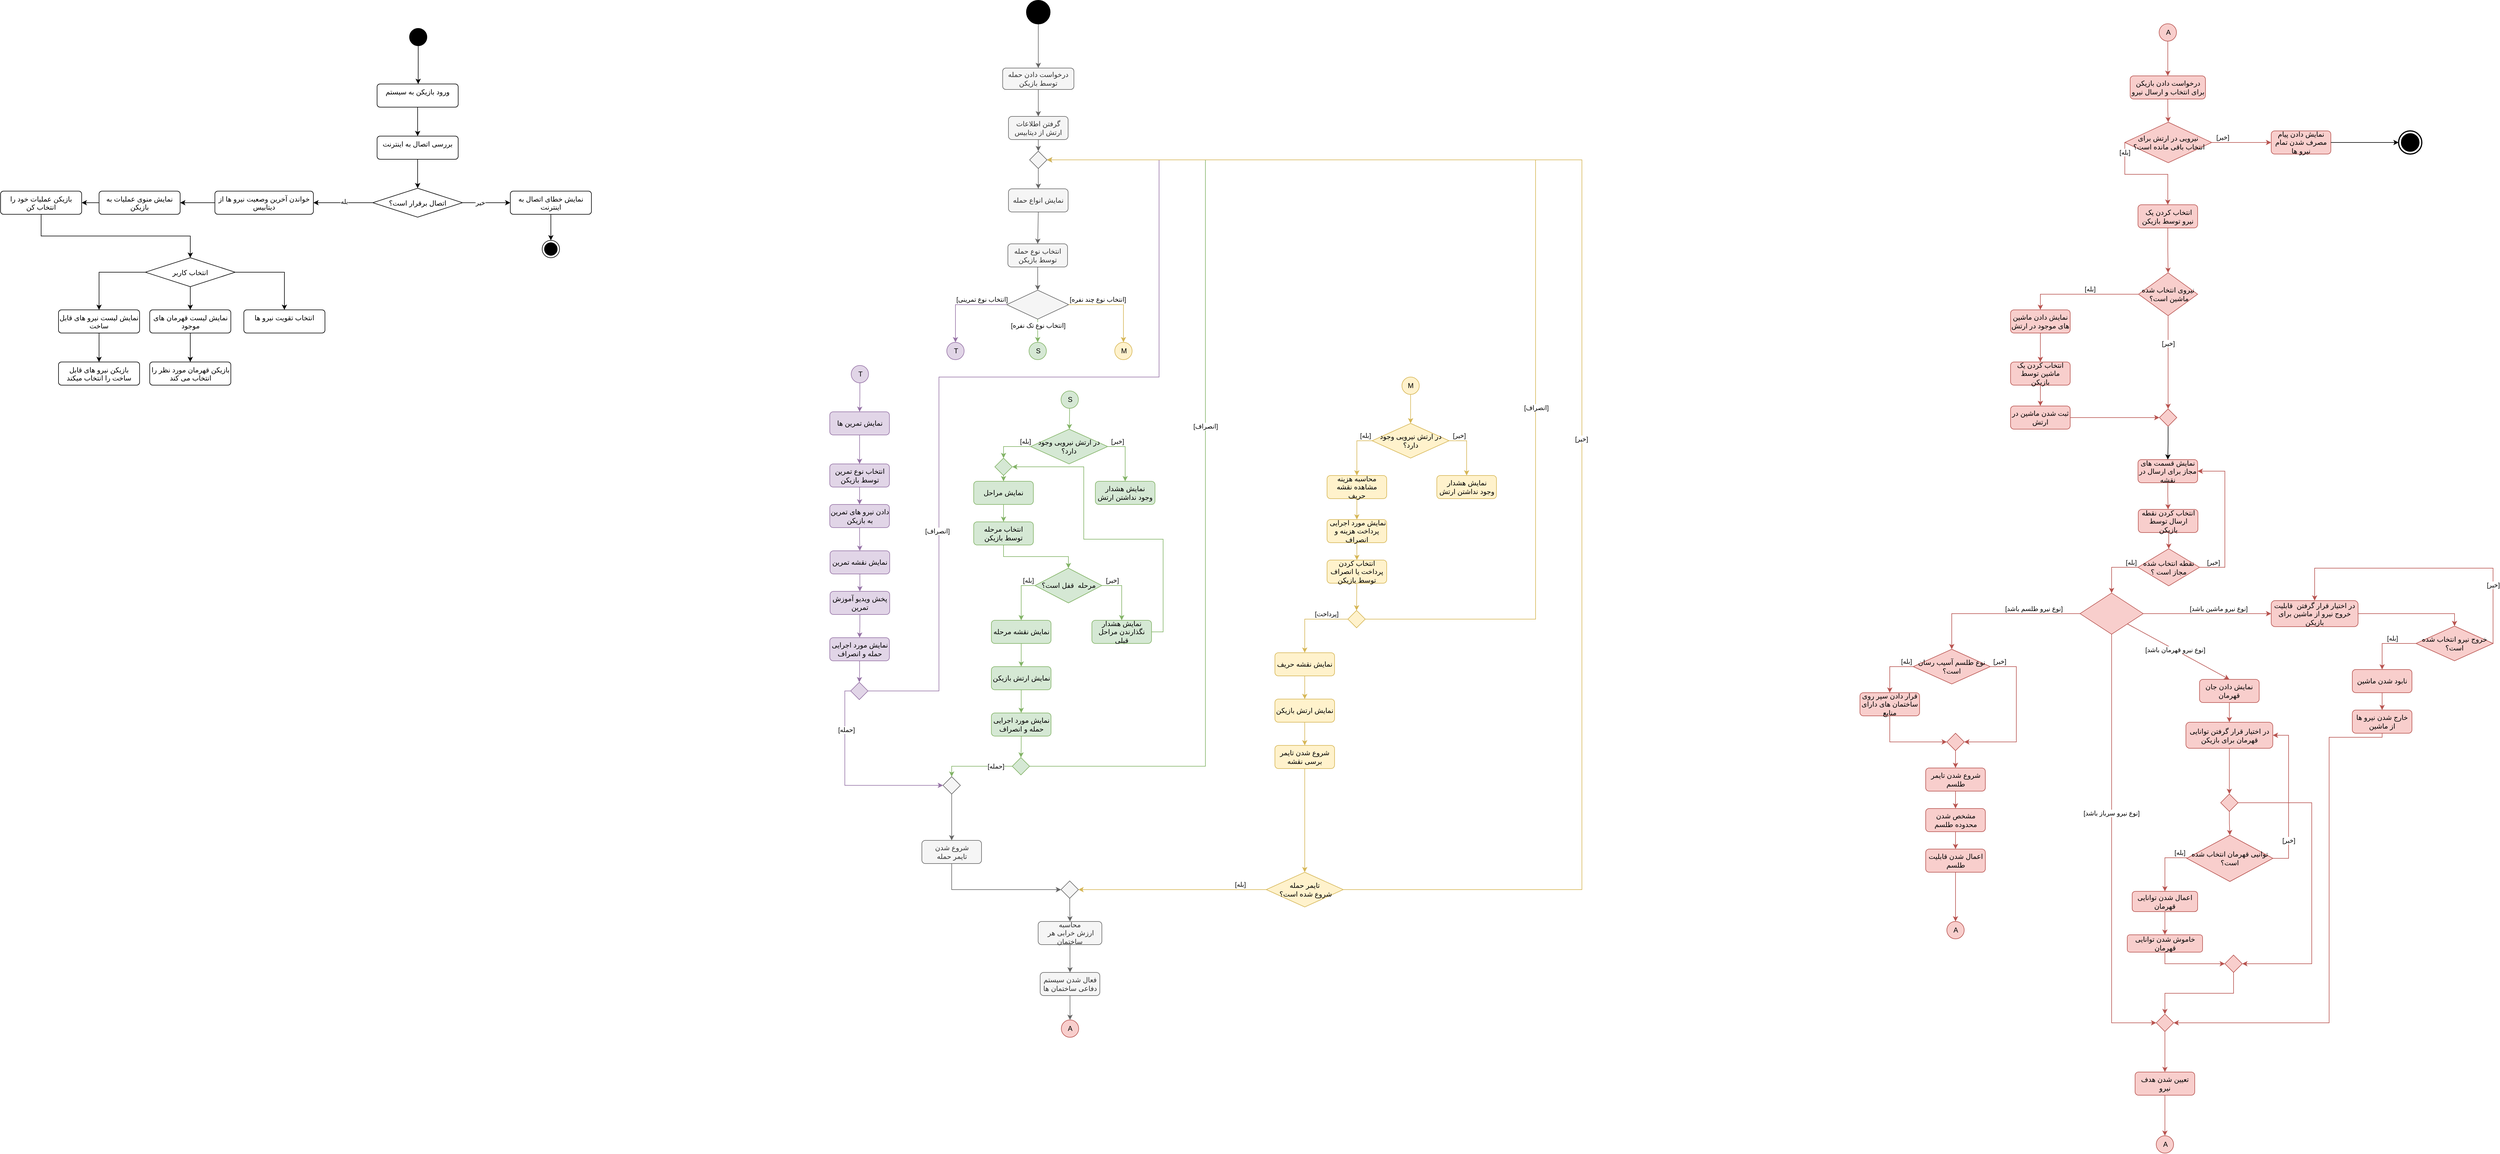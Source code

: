 <mxfile version="24.9.3">
  <diagram name="Page-1" id="e7e014a7-5840-1c2e-5031-d8a46d1fe8dd">
    <mxGraphModel dx="3006" dy="2006" grid="1" gridSize="10" guides="1" tooltips="1" connect="1" arrows="1" fold="1" page="0" pageScale="1" pageWidth="1169" pageHeight="826" background="none" math="0" shadow="0">
      <root>
        <mxCell id="0" />
        <mxCell id="1" parent="0" />
        <mxCell id="AVHLMCsRwFBvno4Tyc7N-41" value="" style="ellipse;fillColor=strokeColor;html=1;" parent="1" vertex="1">
          <mxGeometry x="-4" y="-422" width="30" height="30" as="geometry" />
        </mxCell>
        <mxCell id="AVHLMCsRwFBvno4Tyc7N-46" value="" style="edgeStyle=orthogonalEdgeStyle;rounded=0;orthogonalLoop=1;jettySize=auto;html=1;" parent="1" source="AVHLMCsRwFBvno4Tyc7N-43" target="AVHLMCsRwFBvno4Tyc7N-45" edge="1">
          <mxGeometry relative="1" as="geometry" />
        </mxCell>
        <mxCell id="AVHLMCsRwFBvno4Tyc7N-43" value="ورود بازیکن به سیستم" style="html=1;align=center;verticalAlign=top;rounded=1;absoluteArcSize=1;arcSize=10;dashed=0;whiteSpace=wrap;" parent="1" vertex="1">
          <mxGeometry x="-60" y="-326" width="140" height="40" as="geometry" />
        </mxCell>
        <mxCell id="AVHLMCsRwFBvno4Tyc7N-44" style="edgeStyle=orthogonalEdgeStyle;rounded=0;orthogonalLoop=1;jettySize=auto;html=1;exitX=0.5;exitY=1;exitDx=0;exitDy=0;entryX=0.471;entryY=0.002;entryDx=0;entryDy=0;entryPerimeter=0;" parent="1" source="AVHLMCsRwFBvno4Tyc7N-41" edge="1">
          <mxGeometry relative="1" as="geometry">
            <mxPoint x="10.94" y="-326.0" as="targetPoint" />
          </mxGeometry>
        </mxCell>
        <mxCell id="AVHLMCsRwFBvno4Tyc7N-48" value="" style="edgeStyle=orthogonalEdgeStyle;rounded=0;orthogonalLoop=1;jettySize=auto;html=1;" parent="1" source="AVHLMCsRwFBvno4Tyc7N-45" target="AVHLMCsRwFBvno4Tyc7N-47" edge="1">
          <mxGeometry relative="1" as="geometry" />
        </mxCell>
        <mxCell id="AVHLMCsRwFBvno4Tyc7N-45" value="بررسی اتصال به اینترنت" style="html=1;align=center;verticalAlign=top;rounded=1;absoluteArcSize=1;arcSize=10;dashed=0;whiteSpace=wrap;" parent="1" vertex="1">
          <mxGeometry x="-60" y="-236" width="140" height="40" as="geometry" />
        </mxCell>
        <mxCell id="AVHLMCsRwFBvno4Tyc7N-50" value="" style="edgeStyle=orthogonalEdgeStyle;rounded=0;orthogonalLoop=1;jettySize=auto;html=1;" parent="1" source="AVHLMCsRwFBvno4Tyc7N-47" target="AVHLMCsRwFBvno4Tyc7N-49" edge="1">
          <mxGeometry relative="1" as="geometry" />
        </mxCell>
        <mxCell id="AVHLMCsRwFBvno4Tyc7N-55" value="خیر" style="edgeLabel;html=1;align=center;verticalAlign=middle;resizable=0;points=[];" parent="AVHLMCsRwFBvno4Tyc7N-50" vertex="1" connectable="0">
          <mxGeometry x="-0.265" relative="1" as="geometry">
            <mxPoint as="offset" />
          </mxGeometry>
        </mxCell>
        <mxCell id="AVHLMCsRwFBvno4Tyc7N-54" value="" style="edgeStyle=orthogonalEdgeStyle;rounded=0;orthogonalLoop=1;jettySize=auto;html=1;" parent="1" source="AVHLMCsRwFBvno4Tyc7N-47" target="AVHLMCsRwFBvno4Tyc7N-53" edge="1">
          <mxGeometry relative="1" as="geometry" />
        </mxCell>
        <mxCell id="AVHLMCsRwFBvno4Tyc7N-56" value="بله" style="edgeLabel;html=1;align=center;verticalAlign=middle;resizable=0;points=[];" parent="AVHLMCsRwFBvno4Tyc7N-54" vertex="1" connectable="0">
          <mxGeometry x="-0.031" y="-2" relative="1" as="geometry">
            <mxPoint as="offset" />
          </mxGeometry>
        </mxCell>
        <mxCell id="AVHLMCsRwFBvno4Tyc7N-47" value="اتصال برقرار است؟" style="rhombus;" parent="1" vertex="1">
          <mxGeometry x="-67.5" y="-146" width="155" height="50" as="geometry" />
        </mxCell>
        <mxCell id="AVHLMCsRwFBvno4Tyc7N-52" value="" style="edgeStyle=orthogonalEdgeStyle;rounded=0;orthogonalLoop=1;jettySize=auto;html=1;" parent="1" source="AVHLMCsRwFBvno4Tyc7N-49" target="AVHLMCsRwFBvno4Tyc7N-51" edge="1">
          <mxGeometry relative="1" as="geometry" />
        </mxCell>
        <mxCell id="AVHLMCsRwFBvno4Tyc7N-49" value="نمایش خطای اتصال به اینترنت" style="html=1;align=center;verticalAlign=top;rounded=1;absoluteArcSize=1;arcSize=10;dashed=0;whiteSpace=wrap;" parent="1" vertex="1">
          <mxGeometry x="170" y="-141" width="140" height="40" as="geometry" />
        </mxCell>
        <mxCell id="AVHLMCsRwFBvno4Tyc7N-51" value="" style="ellipse;html=1;shape=endState;fillColor=strokeColor;" parent="1" vertex="1">
          <mxGeometry x="225" y="-56" width="30" height="30" as="geometry" />
        </mxCell>
        <mxCell id="AVHLMCsRwFBvno4Tyc7N-60" value="" style="edgeStyle=orthogonalEdgeStyle;rounded=0;orthogonalLoop=1;jettySize=auto;html=1;" parent="1" source="AVHLMCsRwFBvno4Tyc7N-53" target="AVHLMCsRwFBvno4Tyc7N-57" edge="1">
          <mxGeometry relative="1" as="geometry" />
        </mxCell>
        <mxCell id="AVHLMCsRwFBvno4Tyc7N-53" value="خواندن آخرین وصعیت نیرو ها از دیتابیس" style="html=1;align=center;verticalAlign=top;rounded=1;absoluteArcSize=1;arcSize=10;dashed=0;whiteSpace=wrap;" parent="1" vertex="1">
          <mxGeometry x="-340" y="-141" width="170" height="40" as="geometry" />
        </mxCell>
        <mxCell id="AVHLMCsRwFBvno4Tyc7N-65" value="" style="edgeStyle=orthogonalEdgeStyle;rounded=0;orthogonalLoop=1;jettySize=auto;html=1;" parent="1" source="AVHLMCsRwFBvno4Tyc7N-57" target="AVHLMCsRwFBvno4Tyc7N-64" edge="1">
          <mxGeometry relative="1" as="geometry" />
        </mxCell>
        <mxCell id="AVHLMCsRwFBvno4Tyc7N-57" value="نمایش منوی عملیات به بازیکن" style="html=1;align=center;verticalAlign=top;rounded=1;absoluteArcSize=1;arcSize=10;dashed=0;whiteSpace=wrap;" parent="1" vertex="1">
          <mxGeometry x="-540" y="-141" width="140" height="40" as="geometry" />
        </mxCell>
        <mxCell id="AVHLMCsRwFBvno4Tyc7N-68" style="edgeStyle=orthogonalEdgeStyle;rounded=0;orthogonalLoop=1;jettySize=auto;html=1;exitX=0;exitY=0.5;exitDx=0;exitDy=0;entryX=0.5;entryY=0;entryDx=0;entryDy=0;" parent="1" source="AVHLMCsRwFBvno4Tyc7N-59" target="AVHLMCsRwFBvno4Tyc7N-62" edge="1">
          <mxGeometry relative="1" as="geometry" />
        </mxCell>
        <mxCell id="AVHLMCsRwFBvno4Tyc7N-69" style="edgeStyle=orthogonalEdgeStyle;rounded=0;orthogonalLoop=1;jettySize=auto;html=1;exitX=0.5;exitY=1;exitDx=0;exitDy=0;entryX=0.5;entryY=0;entryDx=0;entryDy=0;" parent="1" source="AVHLMCsRwFBvno4Tyc7N-59" target="AVHLMCsRwFBvno4Tyc7N-63" edge="1">
          <mxGeometry relative="1" as="geometry" />
        </mxCell>
        <mxCell id="AVHLMCsRwFBvno4Tyc7N-70" style="edgeStyle=orthogonalEdgeStyle;rounded=0;orthogonalLoop=1;jettySize=auto;html=1;exitX=1;exitY=0.5;exitDx=0;exitDy=0;entryX=0.5;entryY=0;entryDx=0;entryDy=0;" parent="1" source="AVHLMCsRwFBvno4Tyc7N-59" target="AVHLMCsRwFBvno4Tyc7N-67" edge="1">
          <mxGeometry relative="1" as="geometry" />
        </mxCell>
        <mxCell id="AVHLMCsRwFBvno4Tyc7N-59" value="انتخاب کاربر" style="rhombus;" parent="1" vertex="1">
          <mxGeometry x="-460" y="-26" width="155" height="50" as="geometry" />
        </mxCell>
        <mxCell id="AVHLMCsRwFBvno4Tyc7N-72" value="" style="edgeStyle=orthogonalEdgeStyle;rounded=0;orthogonalLoop=1;jettySize=auto;html=1;" parent="1" source="AVHLMCsRwFBvno4Tyc7N-62" target="AVHLMCsRwFBvno4Tyc7N-71" edge="1">
          <mxGeometry relative="1" as="geometry" />
        </mxCell>
        <mxCell id="AVHLMCsRwFBvno4Tyc7N-62" value="نمایش لیست نیرو های قابل ساخت" style="html=1;align=center;verticalAlign=top;rounded=1;absoluteArcSize=1;arcSize=10;dashed=0;whiteSpace=wrap;" parent="1" vertex="1">
          <mxGeometry x="-610" y="64" width="140" height="40" as="geometry" />
        </mxCell>
        <mxCell id="AVHLMCsRwFBvno4Tyc7N-74" value="" style="edgeStyle=orthogonalEdgeStyle;rounded=0;orthogonalLoop=1;jettySize=auto;html=1;" parent="1" source="AVHLMCsRwFBvno4Tyc7N-63" target="AVHLMCsRwFBvno4Tyc7N-73" edge="1">
          <mxGeometry relative="1" as="geometry" />
        </mxCell>
        <mxCell id="AVHLMCsRwFBvno4Tyc7N-63" value="نمایش لیست قهرمان های موجود" style="html=1;align=center;verticalAlign=top;rounded=1;absoluteArcSize=1;arcSize=10;dashed=0;whiteSpace=wrap;" parent="1" vertex="1">
          <mxGeometry x="-452.5" y="64" width="140" height="40" as="geometry" />
        </mxCell>
        <mxCell id="AVHLMCsRwFBvno4Tyc7N-66" style="edgeStyle=orthogonalEdgeStyle;rounded=0;orthogonalLoop=1;jettySize=auto;html=1;exitX=0.5;exitY=1;exitDx=0;exitDy=0;entryX=0.5;entryY=0;entryDx=0;entryDy=0;" parent="1" source="AVHLMCsRwFBvno4Tyc7N-64" target="AVHLMCsRwFBvno4Tyc7N-59" edge="1">
          <mxGeometry relative="1" as="geometry">
            <mxPoint x="-410" y="-36" as="targetPoint" />
          </mxGeometry>
        </mxCell>
        <mxCell id="AVHLMCsRwFBvno4Tyc7N-64" value="بازیکن عملیات خود را انتخاب کن" style="html=1;align=center;verticalAlign=top;rounded=1;absoluteArcSize=1;arcSize=10;dashed=0;whiteSpace=wrap;" parent="1" vertex="1">
          <mxGeometry x="-710" y="-141" width="140" height="40" as="geometry" />
        </mxCell>
        <mxCell id="AVHLMCsRwFBvno4Tyc7N-67" value="انتخاب تقویت نیرو ها" style="html=1;align=center;verticalAlign=top;rounded=1;absoluteArcSize=1;arcSize=10;dashed=0;whiteSpace=wrap;" parent="1" vertex="1">
          <mxGeometry x="-290" y="64" width="140" height="40" as="geometry" />
        </mxCell>
        <mxCell id="AVHLMCsRwFBvno4Tyc7N-71" value="بازیکن نیرو های قابل ساخت را انتخاب میکند" style="html=1;align=center;verticalAlign=top;rounded=1;absoluteArcSize=1;arcSize=10;dashed=0;whiteSpace=wrap;" parent="1" vertex="1">
          <mxGeometry x="-610" y="154" width="140" height="40" as="geometry" />
        </mxCell>
        <mxCell id="AVHLMCsRwFBvno4Tyc7N-73" value="بازیکن قهرمان مورد نظر را انتخاب می کند" style="html=1;align=center;verticalAlign=top;rounded=1;absoluteArcSize=1;arcSize=10;dashed=0;whiteSpace=wrap;" parent="1" vertex="1">
          <mxGeometry x="-452.5" y="154" width="140" height="40" as="geometry" />
        </mxCell>
        <mxCell id="Zq9gSJMjhTouXHFtVj0h-40" value="درخواست دادن حمله توسط بازیکن" style="shape=rect;html=1;rounded=1;whiteSpace=wrap;align=center;fillColor=#f5f5f5;fontColor=#333333;strokeColor=#666666;" parent="1" vertex="1">
          <mxGeometry x="1020" y="-353.5" width="123" height="37" as="geometry" />
        </mxCell>
        <mxCell id="Zq9gSJMjhTouXHFtVj0h-41" style="rounded=0;orthogonalLoop=1;jettySize=auto;html=1;exitX=0.5;exitY=1;exitDx=0;exitDy=0;entryX=0.5;entryY=0;entryDx=0;entryDy=0;fillColor=#f5f5f5;strokeColor=#666666;" parent="1" source="Zq9gSJMjhTouXHFtVj0h-40" target="Zq9gSJMjhTouXHFtVj0h-42" edge="1">
          <mxGeometry relative="1" as="geometry">
            <mxPoint x="1081.5" y="-270" as="targetPoint" />
          </mxGeometry>
        </mxCell>
        <mxCell id="Zq9gSJMjhTouXHFtVj0h-42" value="گرفتن اطلاعات ارتش از دیتابیس" style="shape=rect;html=1;rounded=1;whiteSpace=wrap;align=center;fillColor=#f5f5f5;fontColor=#333333;strokeColor=#666666;" parent="1" vertex="1">
          <mxGeometry x="1030" y="-270" width="103" height="40" as="geometry" />
        </mxCell>
        <mxCell id="Zq9gSJMjhTouXHFtVj0h-43" style="rounded=0;orthogonalLoop=1;jettySize=auto;html=1;exitX=0.5;exitY=1;exitDx=0;exitDy=0;entryX=0.5;entryY=0;entryDx=0;entryDy=0;fillColor=#f5f5f5;strokeColor=#666666;" parent="1" source="Zq9gSJMjhTouXHFtVj0h-42" target="Zq9gSJMjhTouXHFtVj0h-214" edge="1">
          <mxGeometry relative="1" as="geometry">
            <mxPoint x="1120" y="-180" as="targetPoint" />
          </mxGeometry>
        </mxCell>
        <mxCell id="Zq9gSJMjhTouXHFtVj0h-45" style="rounded=0;orthogonalLoop=1;jettySize=auto;html=1;exitX=0.5;exitY=1;exitDx=0;exitDy=0;entryX=0.5;entryY=0;entryDx=0;entryDy=0;fillColor=#f5f5f5;strokeColor=#666666;" parent="1" source="Zq9gSJMjhTouXHFtVj0h-215" target="Zq9gSJMjhTouXHFtVj0h-46" edge="1">
          <mxGeometry relative="1" as="geometry">
            <mxPoint x="1079" y="-60" as="targetPoint" />
            <mxPoint x="1080.5" y="-100" as="sourcePoint" />
          </mxGeometry>
        </mxCell>
        <mxCell id="Zq9gSJMjhTouXHFtVj0h-64" value="" style="edgeStyle=orthogonalEdgeStyle;rounded=0;orthogonalLoop=1;jettySize=auto;html=1;fillColor=#f5f5f5;strokeColor=#666666;" parent="1" source="Zq9gSJMjhTouXHFtVj0h-46" target="Zq9gSJMjhTouXHFtVj0h-50" edge="1">
          <mxGeometry relative="1" as="geometry" />
        </mxCell>
        <mxCell id="Zq9gSJMjhTouXHFtVj0h-46" value="انتخاب نوع حمله توسط بازیکن" style="shape=rect;html=1;rounded=1;whiteSpace=wrap;align=center;fillColor=#f5f5f5;fontColor=#333333;strokeColor=#666666;" parent="1" vertex="1">
          <mxGeometry x="1029" y="-50" width="103" height="40" as="geometry" />
        </mxCell>
        <mxCell id="Zq9gSJMjhTouXHFtVj0h-48" value="[انتخاب نوع تک نفره]" style="elbow=vertical;verticalAlign=bottom;endArrow=classic;rounded=0;labelBackgroundColor=default;endSize=6;endFill=1;exitX=0.5;exitY=1;exitDx=0;exitDy=0;entryX=0.5;entryY=0;entryDx=0;entryDy=0;jumpStyle=none;textShadow=0;labelBorderColor=none;fontColor=default;html=1;shadow=0;flowAnimation=0;fillColor=#d5e8d4;strokeColor=#82b366;" parent="1" source="Zq9gSJMjhTouXHFtVj0h-50" target="Zq9gSJMjhTouXHFtVj0h-57" edge="1">
          <mxGeometry relative="1" as="geometry">
            <mxPoint x="1080.5" y="130.0" as="targetPoint" />
            <mxPoint x="993.5" y="130.0" as="sourcePoint" />
          </mxGeometry>
        </mxCell>
        <mxCell id="Zq9gSJMjhTouXHFtVj0h-49" value="[انتخاب نوع تمرینی]" style="html=1;verticalAlign=bottom;endArrow=classic;rounded=0;labelBackgroundColor=none;endFill=1;exitX=0;exitY=0.5;exitDx=0;exitDy=0;edgeStyle=orthogonalEdgeStyle;entryX=0.5;entryY=0;entryDx=0;entryDy=0;fillColor=#e1d5e7;strokeColor=#9673a6;" parent="1" source="Zq9gSJMjhTouXHFtVj0h-50" target="Zq9gSJMjhTouXHFtVj0h-55" edge="1">
          <mxGeometry x="-0.433" relative="1" as="geometry">
            <mxPoint x="913.5" y="55" as="targetPoint" />
            <mxPoint x="1060.5" y="49.636" as="sourcePoint" />
            <mxPoint as="offset" />
          </mxGeometry>
        </mxCell>
        <mxCell id="Zq9gSJMjhTouXHFtVj0h-50" value="" style="rhombus;whiteSpace=wrap;html=1;fillColor=#f5f5f5;fontColor=#333333;strokeColor=#666666;" parent="1" vertex="1">
          <mxGeometry x="1027" y="30" width="107" height="50" as="geometry" />
        </mxCell>
        <mxCell id="Zq9gSJMjhTouXHFtVj0h-53" value="[انتخاب نوع چند نفره]" style="html=1;elbow=vertical;verticalAlign=bottom;endArrow=classic;rounded=0;labelBackgroundColor=none;endSize=6;endFill=1;exitX=1;exitY=0.5;exitDx=0;exitDy=0;entryX=0.5;entryY=0;entryDx=0;entryDy=0;edgeStyle=orthogonalEdgeStyle;fillColor=#fff2cc;strokeColor=#d6b656;" parent="1" source="Zq9gSJMjhTouXHFtVj0h-50" target="Zq9gSJMjhTouXHFtVj0h-59" edge="1">
          <mxGeometry x="-0.379" relative="1" as="geometry">
            <mxPoint x="1252.5" y="54.7" as="targetPoint" />
            <mxPoint x="1143.5" y="54.7" as="sourcePoint" />
            <mxPoint as="offset" />
          </mxGeometry>
        </mxCell>
        <mxCell id="Zq9gSJMjhTouXHFtVj0h-55" value="T" style="ellipse;html=1;fillColor=#e1d5e7;strokeColor=#9673a6;" parent="1" vertex="1">
          <mxGeometry x="923.5" y="120" width="30" height="30" as="geometry" />
        </mxCell>
        <mxCell id="Zq9gSJMjhTouXHFtVj0h-57" value="S" style="ellipse;html=1;fillColor=#d5e8d4;strokeColor=#82b366;" parent="1" vertex="1">
          <mxGeometry x="1065.5" y="120" width="30" height="30" as="geometry" />
        </mxCell>
        <mxCell id="Zq9gSJMjhTouXHFtVj0h-59" value="M" style="ellipse;html=1;fillColor=#fff2cc;strokeColor=#d6b656;" parent="1" vertex="1">
          <mxGeometry x="1213.5" y="120" width="30" height="30" as="geometry" />
        </mxCell>
        <mxCell id="Zq9gSJMjhTouXHFtVj0h-67" value="" style="edgeStyle=orthogonalEdgeStyle;rounded=0;orthogonalLoop=1;jettySize=auto;html=1;fillColor=#e1d5e7;strokeColor=#9673a6;" parent="1" source="Zq9gSJMjhTouXHFtVj0h-60" target="Zq9gSJMjhTouXHFtVj0h-65" edge="1">
          <mxGeometry relative="1" as="geometry" />
        </mxCell>
        <mxCell id="Zq9gSJMjhTouXHFtVj0h-60" value="T" style="ellipse;html=1;fillColor=#e1d5e7;strokeColor=#9673a6;" parent="1" vertex="1">
          <mxGeometry x="758.5" y="160" width="30" height="30" as="geometry" />
        </mxCell>
        <mxCell id="Zq9gSJMjhTouXHFtVj0h-82" value="" style="rounded=0;orthogonalLoop=1;jettySize=auto;html=1;fillColor=#d5e8d4;strokeColor=#82b366;" parent="1" source="Zq9gSJMjhTouXHFtVj0h-61" target="Zq9gSJMjhTouXHFtVj0h-79" edge="1">
          <mxGeometry relative="1" as="geometry" />
        </mxCell>
        <mxCell id="Zq9gSJMjhTouXHFtVj0h-61" value="S" style="ellipse;html=1;fillColor=#d5e8d4;strokeColor=#82b366;" parent="1" vertex="1">
          <mxGeometry x="1120.75" y="204" width="30" height="30" as="geometry" />
        </mxCell>
        <mxCell id="Zq9gSJMjhTouXHFtVj0h-109" value="" style="edgeStyle=orthogonalEdgeStyle;rounded=0;orthogonalLoop=1;jettySize=auto;html=1;fillColor=#fff2cc;strokeColor=#d6b656;" parent="1" source="Zq9gSJMjhTouXHFtVj0h-62" target="Zq9gSJMjhTouXHFtVj0h-105" edge="1">
          <mxGeometry relative="1" as="geometry" />
        </mxCell>
        <mxCell id="Zq9gSJMjhTouXHFtVj0h-62" value="M" style="ellipse;html=1;fillColor=#fff2cc;strokeColor=#d6b656;" parent="1" vertex="1">
          <mxGeometry x="1709.25" y="180" width="30" height="30" as="geometry" />
        </mxCell>
        <mxCell id="Zq9gSJMjhTouXHFtVj0h-69" value="" style="edgeStyle=orthogonalEdgeStyle;rounded=0;orthogonalLoop=1;jettySize=auto;html=1;fillColor=#e1d5e7;strokeColor=#9673a6;" parent="1" source="Zq9gSJMjhTouXHFtVj0h-65" target="Zq9gSJMjhTouXHFtVj0h-68" edge="1">
          <mxGeometry relative="1" as="geometry" />
        </mxCell>
        <mxCell id="Zq9gSJMjhTouXHFtVj0h-65" value="نمایش تمرین ها" style="shape=rect;html=1;rounded=1;whiteSpace=wrap;align=center;fillColor=#e1d5e7;strokeColor=#9673a6;" parent="1" vertex="1">
          <mxGeometry x="721.5" y="240" width="103" height="40" as="geometry" />
        </mxCell>
        <mxCell id="Zq9gSJMjhTouXHFtVj0h-71" value="" style="edgeStyle=orthogonalEdgeStyle;rounded=0;orthogonalLoop=1;jettySize=auto;html=1;fillColor=#e1d5e7;strokeColor=#9673a6;" parent="1" source="Zq9gSJMjhTouXHFtVj0h-68" target="Zq9gSJMjhTouXHFtVj0h-70" edge="1">
          <mxGeometry relative="1" as="geometry" />
        </mxCell>
        <mxCell id="Zq9gSJMjhTouXHFtVj0h-68" value="انتخاب نوع تمرین توسط بازیکن" style="shape=rect;html=1;rounded=1;whiteSpace=wrap;align=center;fillColor=#e1d5e7;strokeColor=#9673a6;" parent="1" vertex="1">
          <mxGeometry x="721.5" y="330" width="103" height="40" as="geometry" />
        </mxCell>
        <mxCell id="Zq9gSJMjhTouXHFtVj0h-73" value="" style="edgeStyle=orthogonalEdgeStyle;rounded=0;orthogonalLoop=1;jettySize=auto;html=1;fillColor=#e1d5e7;strokeColor=#9673a6;" parent="1" source="Zq9gSJMjhTouXHFtVj0h-70" target="Zq9gSJMjhTouXHFtVj0h-72" edge="1">
          <mxGeometry relative="1" as="geometry" />
        </mxCell>
        <mxCell id="Zq9gSJMjhTouXHFtVj0h-70" value="دادن نیرو های تمرین به بازیکن" style="shape=rect;html=1;rounded=1;whiteSpace=wrap;align=center;fillColor=#e1d5e7;strokeColor=#9673a6;" parent="1" vertex="1">
          <mxGeometry x="721.5" y="400" width="103" height="40" as="geometry" />
        </mxCell>
        <mxCell id="Zq9gSJMjhTouXHFtVj0h-76" value="" style="edgeStyle=orthogonalEdgeStyle;rounded=0;orthogonalLoop=1;jettySize=auto;html=1;fillColor=#e1d5e7;strokeColor=#9673a6;" parent="1" source="Zq9gSJMjhTouXHFtVj0h-72" target="Zq9gSJMjhTouXHFtVj0h-74" edge="1">
          <mxGeometry relative="1" as="geometry" />
        </mxCell>
        <mxCell id="Zq9gSJMjhTouXHFtVj0h-72" value="نمایش نقشه تمرین" style="shape=rect;html=1;rounded=1;whiteSpace=wrap;align=center;fillColor=#e1d5e7;strokeColor=#9673a6;" parent="1" vertex="1">
          <mxGeometry x="722" y="480" width="103" height="40" as="geometry" />
        </mxCell>
        <mxCell id="Zq9gSJMjhTouXHFtVj0h-146" style="edgeStyle=orthogonalEdgeStyle;rounded=0;orthogonalLoop=1;jettySize=auto;html=1;exitX=0.5;exitY=1;exitDx=0;exitDy=0;entryX=0.5;entryY=0;entryDx=0;entryDy=0;fillColor=#e1d5e7;strokeColor=#9673a6;" parent="1" source="Zq9gSJMjhTouXHFtVj0h-74" target="Zq9gSJMjhTouXHFtVj0h-141" edge="1">
          <mxGeometry relative="1" as="geometry" />
        </mxCell>
        <mxCell id="Zq9gSJMjhTouXHFtVj0h-74" value="پخش ویدیو آموزش تمرین" style="shape=rect;html=1;rounded=1;whiteSpace=wrap;align=center;fillColor=#e1d5e7;strokeColor=#9673a6;" parent="1" vertex="1">
          <mxGeometry x="722" y="550" width="103" height="40" as="geometry" />
        </mxCell>
        <mxCell id="Zq9gSJMjhTouXHFtVj0h-78" value="[بله]" style="html=1;verticalAlign=bottom;endArrow=classic;rounded=0;labelBackgroundColor=default;endFill=1;exitX=0;exitY=0.5;exitDx=0;exitDy=0;edgeStyle=elbowEdgeStyle;elbow=vertical;entryX=0.5;entryY=0;entryDx=0;entryDy=0;fillColor=#d5e8d4;strokeColor=#82b366;" parent="1" source="Zq9gSJMjhTouXHFtVj0h-79" target="Zq9gSJMjhTouXHFtVj0h-217" edge="1">
          <mxGeometry x="-0.718" relative="1" as="geometry">
            <mxPoint x="1090" y="360" as="targetPoint" />
            <mxPoint x="1083.5" y="345" as="sourcePoint" />
            <Array as="points">
              <mxPoint x="1060" y="300" />
            </Array>
            <mxPoint as="offset" />
          </mxGeometry>
        </mxCell>
        <mxCell id="Zq9gSJMjhTouXHFtVj0h-79" value="در ارتش نیرویی وجود دارد؟" style="rhombus;whiteSpace=wrap;html=1;fillColor=#d5e8d4;strokeColor=#82b366;" parent="1" vertex="1">
          <mxGeometry x="1068.25" y="270" width="133" height="60" as="geometry" />
        </mxCell>
        <mxCell id="Zq9gSJMjhTouXHFtVj0h-81" value="[خیر]" style="html=1;verticalAlign=bottom;endArrow=classic;rounded=0;labelBackgroundColor=default;endFill=1;exitX=1;exitY=0.5;exitDx=0;exitDy=0;edgeStyle=elbowEdgeStyle;entryX=0.5;entryY=0;entryDx=0;entryDy=0;elbow=vertical;fillColor=#d5e8d4;strokeColor=#82b366;" parent="1" source="Zq9gSJMjhTouXHFtVj0h-79" target="Zq9gSJMjhTouXHFtVj0h-83" edge="1">
          <mxGeometry x="-0.628" relative="1" as="geometry">
            <mxPoint x="1220" y="380" as="targetPoint" />
            <mxPoint x="1209.5" y="325" as="sourcePoint" />
            <mxPoint as="offset" />
            <Array as="points">
              <mxPoint x="1220" y="300" />
            </Array>
          </mxGeometry>
        </mxCell>
        <mxCell id="Zq9gSJMjhTouXHFtVj0h-83" value="نمایش هشدار&lt;div&gt;وجود نداشتن ارتش&lt;/div&gt;" style="shape=rect;html=1;rounded=1;whiteSpace=wrap;align=center;fillColor=#d5e8d4;strokeColor=#82b366;" parent="1" vertex="1">
          <mxGeometry x="1180" y="360" width="103" height="40" as="geometry" />
        </mxCell>
        <mxCell id="Zq9gSJMjhTouXHFtVj0h-88" value="" style="edgeStyle=orthogonalEdgeStyle;rounded=0;orthogonalLoop=1;jettySize=auto;html=1;fillColor=#d5e8d4;strokeColor=#82b366;" parent="1" source="Zq9gSJMjhTouXHFtVj0h-84" target="Zq9gSJMjhTouXHFtVj0h-87" edge="1">
          <mxGeometry relative="1" as="geometry" />
        </mxCell>
        <mxCell id="Zq9gSJMjhTouXHFtVj0h-84" value="نمایش مراحل" style="shape=rect;html=1;rounded=1;whiteSpace=wrap;align=center;fillColor=#d5e8d4;strokeColor=#82b366;" parent="1" vertex="1">
          <mxGeometry x="970" y="360" width="103" height="40" as="geometry" />
        </mxCell>
        <mxCell id="Zq9gSJMjhTouXHFtVj0h-92" style="edgeStyle=orthogonalEdgeStyle;rounded=0;orthogonalLoop=1;jettySize=auto;html=1;exitX=0.5;exitY=1;exitDx=0;exitDy=0;entryX=0.5;entryY=0;entryDx=0;entryDy=0;fillColor=#d5e8d4;strokeColor=#82b366;" parent="1" source="Zq9gSJMjhTouXHFtVj0h-87" target="Zq9gSJMjhTouXHFtVj0h-90" edge="1">
          <mxGeometry relative="1" as="geometry" />
        </mxCell>
        <mxCell id="Zq9gSJMjhTouXHFtVj0h-87" value="انتخاب مرحله توسط بازیکن" style="shape=rect;html=1;rounded=1;whiteSpace=wrap;align=center;fillColor=#d5e8d4;strokeColor=#82b366;" parent="1" vertex="1">
          <mxGeometry x="970" y="430" width="103" height="40" as="geometry" />
        </mxCell>
        <mxCell id="Zq9gSJMjhTouXHFtVj0h-89" value="[بله]" style="html=1;verticalAlign=bottom;endArrow=classic;rounded=0;labelBackgroundColor=default;endFill=1;exitX=0;exitY=0.5;exitDx=0;exitDy=0;edgeStyle=elbowEdgeStyle;elbow=vertical;entryX=0.5;entryY=0;entryDx=0;entryDy=0;fillColor=#d5e8d4;strokeColor=#82b366;" parent="1" source="Zq9gSJMjhTouXHFtVj0h-90" target="Zq9gSJMjhTouXHFtVj0h-100" edge="1">
          <mxGeometry x="-0.718" relative="1" as="geometry">
            <mxPoint x="1049.75" y="605" as="targetPoint" />
            <mxPoint x="1081.25" y="590" as="sourcePoint" />
            <Array as="points">
              <mxPoint x="1057.75" y="540" />
            </Array>
            <mxPoint as="offset" />
          </mxGeometry>
        </mxCell>
        <mxCell id="Zq9gSJMjhTouXHFtVj0h-90" value="مرحله&amp;nbsp; قفل است؟" style="rhombus;whiteSpace=wrap;html=1;fillColor=#d5e8d4;strokeColor=#82b366;" parent="1" vertex="1">
          <mxGeometry x="1075.75" y="510" width="115.51" height="60" as="geometry" />
        </mxCell>
        <mxCell id="Zq9gSJMjhTouXHFtVj0h-91" value="[خیر]" style="html=1;verticalAlign=bottom;endArrow=classic;rounded=0;labelBackgroundColor=default;endFill=1;exitX=1;exitY=0.5;exitDx=0;exitDy=0;edgeStyle=elbowEdgeStyle;entryX=0.5;entryY=0;entryDx=0;entryDy=0;elbow=vertical;fillColor=#d5e8d4;strokeColor=#82b366;" parent="1" source="Zq9gSJMjhTouXHFtVj0h-90" target="Zq9gSJMjhTouXHFtVj0h-99" edge="1">
          <mxGeometry x="-0.628" relative="1" as="geometry">
            <mxPoint x="1219.75" y="605" as="targetPoint" />
            <mxPoint x="1207.25" y="570" as="sourcePoint" />
            <mxPoint as="offset" />
            <Array as="points">
              <mxPoint x="1197.75" y="540" />
            </Array>
          </mxGeometry>
        </mxCell>
        <mxCell id="Zq9gSJMjhTouXHFtVj0h-120" style="edgeStyle=orthogonalEdgeStyle;rounded=0;orthogonalLoop=1;jettySize=auto;html=1;exitX=1;exitY=0.5;exitDx=0;exitDy=0;entryX=1;entryY=0.5;entryDx=0;entryDy=0;fillColor=#d5e8d4;strokeColor=#82b366;" parent="1" source="Zq9gSJMjhTouXHFtVj0h-99" target="Zq9gSJMjhTouXHFtVj0h-217" edge="1">
          <mxGeometry relative="1" as="geometry">
            <mxPoint x="1291" y="620" as="sourcePoint" />
            <mxPoint x="1140" y="380" as="targetPoint" />
            <Array as="points">
              <mxPoint x="1297" y="620" />
              <mxPoint x="1297" y="460" />
              <mxPoint x="1160" y="460" />
              <mxPoint x="1160" y="335" />
            </Array>
          </mxGeometry>
        </mxCell>
        <mxCell id="Zq9gSJMjhTouXHFtVj0h-99" value="نمایش هشدار&lt;div&gt;نگذارندن مراحل قبلی&lt;/div&gt;" style="shape=rect;html=1;rounded=1;whiteSpace=wrap;align=center;fillColor=#d5e8d4;strokeColor=#82b366;" parent="1" vertex="1">
          <mxGeometry x="1174" y="600" width="103" height="40" as="geometry" />
        </mxCell>
        <mxCell id="Zq9gSJMjhTouXHFtVj0h-127" value="" style="edgeStyle=orthogonalEdgeStyle;rounded=0;orthogonalLoop=1;jettySize=auto;html=1;fillColor=#d5e8d4;strokeColor=#82b366;" parent="1" source="Zq9gSJMjhTouXHFtVj0h-100" target="Zq9gSJMjhTouXHFtVj0h-125" edge="1">
          <mxGeometry relative="1" as="geometry" />
        </mxCell>
        <mxCell id="Zq9gSJMjhTouXHFtVj0h-100" value="نمایش نقشه مرحله" style="shape=rect;html=1;rounded=1;whiteSpace=wrap;align=center;fillColor=#d5e8d4;strokeColor=#82b366;" parent="1" vertex="1">
          <mxGeometry x="1000.5" y="600" width="103" height="40" as="geometry" />
        </mxCell>
        <mxCell id="Zq9gSJMjhTouXHFtVj0h-104" value="[بله]" style="html=1;verticalAlign=bottom;endArrow=classic;rounded=0;labelBackgroundColor=default;endFill=1;exitX=0;exitY=0.5;exitDx=0;exitDy=0;edgeStyle=elbowEdgeStyle;elbow=vertical;entryX=0.5;entryY=0;entryDx=0;entryDy=0;fillColor=#fff2cc;strokeColor=#d6b656;" parent="1" source="Zq9gSJMjhTouXHFtVj0h-105" target="Zq9gSJMjhTouXHFtVj0h-108" edge="1">
          <mxGeometry x="-0.718" relative="1" as="geometry">
            <mxPoint x="1679.5" y="350" as="targetPoint" />
            <mxPoint x="1673" y="335" as="sourcePoint" />
            <Array as="points">
              <mxPoint x="1649.5" y="290" />
            </Array>
            <mxPoint as="offset" />
          </mxGeometry>
        </mxCell>
        <mxCell id="Zq9gSJMjhTouXHFtVj0h-105" value="در ارتش نیرویی وجود دارد؟" style="rhombus;whiteSpace=wrap;html=1;fillColor=#fff2cc;strokeColor=#d6b656;" parent="1" vertex="1">
          <mxGeometry x="1657.75" y="260" width="133" height="60" as="geometry" />
        </mxCell>
        <mxCell id="Zq9gSJMjhTouXHFtVj0h-106" value="[خیر]" style="html=1;verticalAlign=bottom;endArrow=classic;rounded=0;labelBackgroundColor=default;endFill=1;exitX=1;exitY=0.5;exitDx=0;exitDy=0;edgeStyle=elbowEdgeStyle;entryX=0.5;entryY=0;entryDx=0;entryDy=0;elbow=vertical;fillColor=#fff2cc;strokeColor=#d6b656;" parent="1" source="Zq9gSJMjhTouXHFtVj0h-105" target="Zq9gSJMjhTouXHFtVj0h-107" edge="1">
          <mxGeometry x="-0.628" relative="1" as="geometry">
            <mxPoint x="1809.5" y="370" as="targetPoint" />
            <mxPoint x="1799" y="315" as="sourcePoint" />
            <mxPoint as="offset" />
            <Array as="points">
              <mxPoint x="1809.5" y="290" />
            </Array>
          </mxGeometry>
        </mxCell>
        <mxCell id="Zq9gSJMjhTouXHFtVj0h-107" value="نمایش هشدار&lt;div&gt;وجود نداشتن ارتش&lt;/div&gt;" style="shape=rect;html=1;rounded=1;whiteSpace=wrap;align=center;fillColor=#fff2cc;strokeColor=#d6b656;" parent="1" vertex="1">
          <mxGeometry x="1769.5" y="350" width="103" height="40" as="geometry" />
        </mxCell>
        <mxCell id="Zq9gSJMjhTouXHFtVj0h-111" value="" style="edgeStyle=orthogonalEdgeStyle;rounded=0;orthogonalLoop=1;jettySize=auto;html=1;fillColor=#fff2cc;strokeColor=#d6b656;" parent="1" source="Zq9gSJMjhTouXHFtVj0h-108" target="Zq9gSJMjhTouXHFtVj0h-110" edge="1">
          <mxGeometry relative="1" as="geometry" />
        </mxCell>
        <mxCell id="Zq9gSJMjhTouXHFtVj0h-108" value="محاسبه هزینه مشاهده نقشه حریف" style="shape=rect;html=1;rounded=1;whiteSpace=wrap;align=center;fillColor=#fff2cc;strokeColor=#d6b656;" parent="1" vertex="1">
          <mxGeometry x="1580" y="350" width="103" height="40" as="geometry" />
        </mxCell>
        <mxCell id="Zq9gSJMjhTouXHFtVj0h-117" value="" style="edgeStyle=orthogonalEdgeStyle;rounded=0;orthogonalLoop=1;jettySize=auto;html=1;fillColor=#fff2cc;strokeColor=#d6b656;" parent="1" source="Zq9gSJMjhTouXHFtVj0h-110" target="Zq9gSJMjhTouXHFtVj0h-116" edge="1">
          <mxGeometry relative="1" as="geometry" />
        </mxCell>
        <mxCell id="Zq9gSJMjhTouXHFtVj0h-110" value="نمایش مورد اجرایی&amp;nbsp; پرداخت هزینه و انصراف" style="shape=rect;html=1;rounded=1;whiteSpace=wrap;align=center;fillColor=#fff2cc;strokeColor=#d6b656;" parent="1" vertex="1">
          <mxGeometry x="1580" y="426" width="103" height="40" as="geometry" />
        </mxCell>
        <mxCell id="Zq9gSJMjhTouXHFtVj0h-113" value="[پرداخت]" style="html=1;verticalAlign=bottom;endArrow=classic;rounded=0;labelBackgroundColor=none;endFill=1;exitX=0;exitY=0.5;exitDx=0;exitDy=0;edgeStyle=orthogonalEdgeStyle;entryX=0.5;entryY=0;entryDx=0;entryDy=0;fillColor=#fff2cc;strokeColor=#d6b656;" parent="1" source="Zq9gSJMjhTouXHFtVj0h-114" target="Zq9gSJMjhTouXHFtVj0h-119" edge="1">
          <mxGeometry x="-0.433" relative="1" as="geometry">
            <mxPoint x="1521" y="673" as="targetPoint" />
            <mxPoint x="1613.014" y="602.636" as="sourcePoint" />
            <mxPoint as="offset" />
          </mxGeometry>
        </mxCell>
        <mxCell id="Zq9gSJMjhTouXHFtVj0h-114" value="" style="rhombus;whiteSpace=wrap;html=1;fillColor=#fff2cc;strokeColor=#d6b656;" parent="1" vertex="1">
          <mxGeometry x="1616" y="583" width="30" height="30" as="geometry" />
        </mxCell>
        <mxCell id="Zq9gSJMjhTouXHFtVj0h-115" value="" style="html=1;elbow=vertical;verticalAlign=bottom;endArrow=classic;rounded=0;labelBackgroundColor=none;endSize=6;endFill=1;exitX=1;exitY=0.5;exitDx=0;exitDy=0;edgeStyle=orthogonalEdgeStyle;entryX=1;entryY=0.5;entryDx=0;entryDy=0;fillColor=#fff2cc;strokeColor=#d6b656;" parent="1" source="Zq9gSJMjhTouXHFtVj0h-114" target="Zq9gSJMjhTouXHFtVj0h-214" edge="1">
          <mxGeometry x="-0.379" relative="1" as="geometry">
            <mxPoint x="1133.0" y="-140" as="targetPoint" />
            <mxPoint x="1570.014" y="634.7" as="sourcePoint" />
            <Array as="points">
              <mxPoint x="1940" y="598" />
              <mxPoint x="1940" y="-195" />
            </Array>
            <mxPoint as="offset" />
          </mxGeometry>
        </mxCell>
        <mxCell id="Zq9gSJMjhTouXHFtVj0h-135" value="[انصراف]" style="edgeLabel;html=1;align=center;verticalAlign=middle;resizable=0;points=[];" parent="Zq9gSJMjhTouXHFtVj0h-115" vertex="1" connectable="0">
          <mxGeometry x="-0.317" y="-1" relative="1" as="geometry">
            <mxPoint as="offset" />
          </mxGeometry>
        </mxCell>
        <mxCell id="Zq9gSJMjhTouXHFtVj0h-118" value="" style="rounded=0;orthogonalLoop=1;jettySize=auto;html=1;entryX=0.5;entryY=0;entryDx=0;entryDy=0;fillColor=#fff2cc;strokeColor=#d6b656;" parent="1" source="Zq9gSJMjhTouXHFtVj0h-116" target="Zq9gSJMjhTouXHFtVj0h-114" edge="1">
          <mxGeometry relative="1" as="geometry">
            <mxPoint x="1680" y="566" as="targetPoint" />
          </mxGeometry>
        </mxCell>
        <mxCell id="Zq9gSJMjhTouXHFtVj0h-116" value="انتخاب کردن پرداخت یا انصراف توسط بازیکن" style="shape=rect;html=1;rounded=1;whiteSpace=wrap;align=center;fillColor=#fff2cc;strokeColor=#d6b656;" parent="1" vertex="1">
          <mxGeometry x="1580" y="496" width="103" height="40" as="geometry" />
        </mxCell>
        <mxCell id="Zq9gSJMjhTouXHFtVj0h-122" value="" style="edgeStyle=orthogonalEdgeStyle;rounded=0;orthogonalLoop=1;jettySize=auto;html=1;fillColor=#fff2cc;strokeColor=#d6b656;" parent="1" source="Zq9gSJMjhTouXHFtVj0h-119" target="Zq9gSJMjhTouXHFtVj0h-121" edge="1">
          <mxGeometry relative="1" as="geometry" />
        </mxCell>
        <mxCell id="Zq9gSJMjhTouXHFtVj0h-119" value="نمایش نقشه حریف" style="shape=rect;html=1;rounded=1;whiteSpace=wrap;align=center;fillColor=#fff2cc;strokeColor=#d6b656;" parent="1" vertex="1">
          <mxGeometry x="1490" y="656" width="103" height="40" as="geometry" />
        </mxCell>
        <mxCell id="Zq9gSJMjhTouXHFtVj0h-124" value="" style="edgeStyle=orthogonalEdgeStyle;rounded=0;orthogonalLoop=1;jettySize=auto;html=1;fillColor=#fff2cc;strokeColor=#d6b656;" parent="1" source="Zq9gSJMjhTouXHFtVj0h-121" target="Zq9gSJMjhTouXHFtVj0h-123" edge="1">
          <mxGeometry relative="1" as="geometry" />
        </mxCell>
        <mxCell id="Zq9gSJMjhTouXHFtVj0h-121" value="نمایش ارتش بازیکن" style="shape=rect;html=1;rounded=1;whiteSpace=wrap;align=center;fillColor=#fff2cc;strokeColor=#d6b656;" parent="1" vertex="1">
          <mxGeometry x="1490" y="736" width="103" height="40" as="geometry" />
        </mxCell>
        <mxCell id="Zq9gSJMjhTouXHFtVj0h-157" value="" style="edgeStyle=orthogonalEdgeStyle;rounded=0;orthogonalLoop=1;jettySize=auto;html=1;fillColor=#fff2cc;strokeColor=#d6b656;" parent="1" source="Zq9gSJMjhTouXHFtVj0h-123" target="Zq9gSJMjhTouXHFtVj0h-155" edge="1">
          <mxGeometry relative="1" as="geometry" />
        </mxCell>
        <mxCell id="Zq9gSJMjhTouXHFtVj0h-123" value="شروع شدن تایمر&lt;div&gt;برسی نقشه&lt;/div&gt;" style="shape=rect;html=1;rounded=1;whiteSpace=wrap;align=center;fillColor=#fff2cc;strokeColor=#d6b656;" parent="1" vertex="1">
          <mxGeometry x="1490" y="816" width="103" height="40" as="geometry" />
        </mxCell>
        <mxCell id="Zq9gSJMjhTouXHFtVj0h-129" value="" style="edgeStyle=orthogonalEdgeStyle;rounded=0;orthogonalLoop=1;jettySize=auto;html=1;fillColor=#d5e8d4;strokeColor=#82b366;" parent="1" source="Zq9gSJMjhTouXHFtVj0h-125" target="Zq9gSJMjhTouXHFtVj0h-128" edge="1">
          <mxGeometry relative="1" as="geometry" />
        </mxCell>
        <mxCell id="Zq9gSJMjhTouXHFtVj0h-125" value="نمایش ارتش بازیکن" style="shape=rect;html=1;rounded=1;whiteSpace=wrap;align=center;fillColor=#d5e8d4;strokeColor=#82b366;" parent="1" vertex="1">
          <mxGeometry x="1000.5" y="680" width="103" height="40" as="geometry" />
        </mxCell>
        <mxCell id="Zq9gSJMjhTouXHFtVj0h-132" value="" style="edgeStyle=orthogonalEdgeStyle;rounded=0;orthogonalLoop=1;jettySize=auto;html=1;fillColor=#d5e8d4;strokeColor=#82b366;" parent="1" source="Zq9gSJMjhTouXHFtVj0h-128" target="Zq9gSJMjhTouXHFtVj0h-131" edge="1">
          <mxGeometry relative="1" as="geometry" />
        </mxCell>
        <mxCell id="Zq9gSJMjhTouXHFtVj0h-128" value="نمایش مورد اجرایی&lt;div&gt;&lt;span style=&quot;background-color: initial;&quot;&gt;حمله و انصراف&lt;/span&gt;&lt;/div&gt;" style="shape=rect;html=1;rounded=1;whiteSpace=wrap;align=center;fillColor=#d5e8d4;strokeColor=#82b366;" parent="1" vertex="1">
          <mxGeometry x="1000.5" y="760" width="103" height="40" as="geometry" />
        </mxCell>
        <mxCell id="Zq9gSJMjhTouXHFtVj0h-130" value="" style="html=1;verticalAlign=bottom;endArrow=classic;rounded=0;labelBackgroundColor=none;endFill=1;exitX=0;exitY=0.5;exitDx=0;exitDy=0;edgeStyle=orthogonalEdgeStyle;entryX=0.5;entryY=0;entryDx=0;entryDy=0;fillColor=#d5e8d4;strokeColor=#82b366;" parent="1" source="Zq9gSJMjhTouXHFtVj0h-131" target="sTYA_0AbgtzmGNf-D2yg-3" edge="1">
          <mxGeometry x="-0.433" relative="1" as="geometry">
            <mxPoint x="930" y="920" as="targetPoint" />
            <mxPoint x="1030.514" y="856.636" as="sourcePoint" />
            <mxPoint as="offset" />
          </mxGeometry>
        </mxCell>
        <mxCell id="Zq9gSJMjhTouXHFtVj0h-174" value="[حمله]" style="edgeLabel;html=1;align=center;verticalAlign=middle;resizable=0;points=[];" parent="Zq9gSJMjhTouXHFtVj0h-130" vertex="1" connectable="0">
          <mxGeometry x="-0.531" relative="1" as="geometry">
            <mxPoint as="offset" />
          </mxGeometry>
        </mxCell>
        <mxCell id="Zq9gSJMjhTouXHFtVj0h-133" style="edgeStyle=orthogonalEdgeStyle;rounded=0;orthogonalLoop=1;jettySize=auto;html=1;exitX=1;exitY=0.5;exitDx=0;exitDy=0;entryX=1;entryY=0.5;entryDx=0;entryDy=0;fillColor=#d5e8d4;strokeColor=#82b366;" parent="1" source="Zq9gSJMjhTouXHFtVj0h-131" target="Zq9gSJMjhTouXHFtVj0h-214" edge="1">
          <mxGeometry relative="1" as="geometry">
            <mxPoint x="1133.0" y="-140" as="targetPoint" />
            <Array as="points">
              <mxPoint x="1370" y="852" />
              <mxPoint x="1370" y="-195" />
            </Array>
          </mxGeometry>
        </mxCell>
        <mxCell id="Zq9gSJMjhTouXHFtVj0h-134" value="[انصراف]" style="edgeLabel;html=1;align=center;verticalAlign=middle;resizable=0;points=[];" parent="Zq9gSJMjhTouXHFtVj0h-133" vertex="1" connectable="0">
          <mxGeometry x="0.097" relative="1" as="geometry">
            <mxPoint as="offset" />
          </mxGeometry>
        </mxCell>
        <mxCell id="Zq9gSJMjhTouXHFtVj0h-131" value="" style="rhombus;whiteSpace=wrap;html=1;fillColor=#d5e8d4;strokeColor=#82b366;" parent="1" vertex="1">
          <mxGeometry x="1036.5" y="837" width="30" height="30" as="geometry" />
        </mxCell>
        <mxCell id="Zq9gSJMjhTouXHFtVj0h-140" value="" style="edgeStyle=orthogonalEdgeStyle;rounded=0;orthogonalLoop=1;jettySize=auto;html=1;fillColor=#e1d5e7;strokeColor=#9673a6;" parent="1" source="Zq9gSJMjhTouXHFtVj0h-141" target="Zq9gSJMjhTouXHFtVj0h-143" edge="1">
          <mxGeometry relative="1" as="geometry" />
        </mxCell>
        <mxCell id="Zq9gSJMjhTouXHFtVj0h-141" value="نمایش مورد اجرایی&lt;div&gt;&lt;span style=&quot;background-color: initial;&quot;&gt;حمله و انصراف&lt;/span&gt;&lt;/div&gt;" style="shape=rect;html=1;rounded=1;whiteSpace=wrap;align=center;fillColor=#e1d5e7;strokeColor=#9673a6;" parent="1" vertex="1">
          <mxGeometry x="721.5" y="630" width="103" height="40" as="geometry" />
        </mxCell>
        <mxCell id="Zq9gSJMjhTouXHFtVj0h-142" value="" style="html=1;verticalAlign=bottom;endArrow=classic;rounded=0;labelBackgroundColor=none;endFill=1;exitX=0;exitY=0.5;exitDx=0;exitDy=0;edgeStyle=orthogonalEdgeStyle;entryX=0;entryY=0.5;entryDx=0;entryDy=0;fillColor=#e1d5e7;strokeColor=#9673a6;" parent="1" source="Zq9gSJMjhTouXHFtVj0h-143" target="sTYA_0AbgtzmGNf-D2yg-3" edge="1">
          <mxGeometry x="-0.433" relative="1" as="geometry">
            <mxPoint x="694.5" y="770" as="targetPoint" />
            <mxPoint x="751.514" y="726.636" as="sourcePoint" />
            <mxPoint as="offset" />
          </mxGeometry>
        </mxCell>
        <mxCell id="Zq9gSJMjhTouXHFtVj0h-173" value="[حمله]" style="edgeLabel;html=1;align=center;verticalAlign=middle;resizable=0;points=[];" parent="Zq9gSJMjhTouXHFtVj0h-142" vertex="1" connectable="0">
          <mxGeometry x="-0.549" y="2" relative="1" as="geometry">
            <mxPoint as="offset" />
          </mxGeometry>
        </mxCell>
        <mxCell id="Zq9gSJMjhTouXHFtVj0h-148" style="edgeStyle=orthogonalEdgeStyle;rounded=0;orthogonalLoop=1;jettySize=auto;html=1;exitX=1;exitY=0.5;exitDx=0;exitDy=0;entryX=1;entryY=0.5;entryDx=0;entryDy=0;fillColor=#e1d5e7;strokeColor=#9673a6;" parent="1" source="Zq9gSJMjhTouXHFtVj0h-143" target="Zq9gSJMjhTouXHFtVj0h-214" edge="1">
          <mxGeometry relative="1" as="geometry">
            <mxPoint x="1133.0" y="-140" as="targetPoint" />
            <Array as="points">
              <mxPoint x="910" y="722" />
              <mxPoint x="910" y="180" />
              <mxPoint x="1290" y="180" />
              <mxPoint x="1290" y="-195" />
            </Array>
          </mxGeometry>
        </mxCell>
        <mxCell id="Zq9gSJMjhTouXHFtVj0h-149" value="[انصراف]" style="edgeLabel;html=1;align=center;verticalAlign=middle;resizable=0;points=[];" parent="Zq9gSJMjhTouXHFtVj0h-148" vertex="1" connectable="0">
          <mxGeometry x="-0.506" y="3" relative="1" as="geometry">
            <mxPoint as="offset" />
          </mxGeometry>
        </mxCell>
        <mxCell id="Zq9gSJMjhTouXHFtVj0h-143" value="" style="rhombus;whiteSpace=wrap;html=1;fillColor=#e1d5e7;strokeColor=#9673a6;" parent="1" vertex="1">
          <mxGeometry x="757.5" y="707" width="30" height="30" as="geometry" />
        </mxCell>
        <mxCell id="Zq9gSJMjhTouXHFtVj0h-154" value="[بله]" style="html=1;verticalAlign=bottom;endArrow=classic;rounded=0;labelBackgroundColor=default;endFill=1;exitX=0;exitY=0.5;exitDx=0;exitDy=0;edgeStyle=elbowEdgeStyle;elbow=vertical;entryX=1;entryY=0.5;entryDx=0;entryDy=0;fillColor=#fff2cc;strokeColor=#d6b656;" parent="1" source="Zq9gSJMjhTouXHFtVj0h-155" target="Zq9gSJMjhTouXHFtVj0h-159" edge="1">
          <mxGeometry x="-0.718" relative="1" as="geometry">
            <mxPoint x="1440" y="990" as="targetPoint" />
            <mxPoint x="1490" y="975" as="sourcePoint" />
            <Array as="points">
              <mxPoint x="1310" y="1065" />
            </Array>
            <mxPoint as="offset" />
          </mxGeometry>
        </mxCell>
        <mxCell id="Zq9gSJMjhTouXHFtVj0h-209" value="" style="edgeStyle=orthogonalEdgeStyle;rounded=0;orthogonalLoop=1;jettySize=auto;html=1;entryX=1;entryY=0.5;entryDx=0;entryDy=0;exitX=1;exitY=0.5;exitDx=0;exitDy=0;fillColor=#fff2cc;strokeColor=#d6b656;" parent="1" source="Zq9gSJMjhTouXHFtVj0h-155" target="Zq9gSJMjhTouXHFtVj0h-214" edge="1">
          <mxGeometry relative="1" as="geometry">
            <mxPoint x="1700.0" y="930" as="targetPoint" />
            <Array as="points">
              <mxPoint x="2020" y="1065" />
              <mxPoint x="2020" y="-195" />
            </Array>
            <mxPoint x="1650" y="1090" as="sourcePoint" />
          </mxGeometry>
        </mxCell>
        <mxCell id="Zq9gSJMjhTouXHFtVj0h-210" value="[خیر]" style="edgeLabel;html=1;align=center;verticalAlign=middle;resizable=0;points=[];" parent="Zq9gSJMjhTouXHFtVj0h-209" vertex="1" connectable="0">
          <mxGeometry x="-0.083" y="1" relative="1" as="geometry">
            <mxPoint as="offset" />
          </mxGeometry>
        </mxCell>
        <mxCell id="Zq9gSJMjhTouXHFtVj0h-155" value="تایمر حمله&lt;div&gt;&amp;nbsp;شروع شده است؟&lt;/div&gt;" style="rhombus;whiteSpace=wrap;html=1;fillColor=#fff2cc;strokeColor=#d6b656;" parent="1" vertex="1">
          <mxGeometry x="1475" y="1035" width="133" height="60" as="geometry" />
        </mxCell>
        <mxCell id="sTYA_0AbgtzmGNf-D2yg-9" value="" style="edgeStyle=orthogonalEdgeStyle;rounded=0;orthogonalLoop=1;jettySize=auto;html=1;fillColor=#f5f5f5;strokeColor=#666666;" parent="1" source="Zq9gSJMjhTouXHFtVj0h-159" target="sTYA_0AbgtzmGNf-D2yg-7" edge="1">
          <mxGeometry relative="1" as="geometry" />
        </mxCell>
        <mxCell id="Zq9gSJMjhTouXHFtVj0h-159" value="" style="rhombus;fillColor=#f5f5f5;fontColor=#333333;strokeColor=#666666;" parent="1" vertex="1">
          <mxGeometry x="1120.75" y="1050" width="30" height="30" as="geometry" />
        </mxCell>
        <mxCell id="Zq9gSJMjhTouXHFtVj0h-176" value="A" style="ellipse;html=1;fillColor=#f8cecc;strokeColor=#b85450;" parent="1" vertex="1">
          <mxGeometry x="1121.26" y="1290" width="30" height="30" as="geometry" />
        </mxCell>
        <mxCell id="sTYA_0AbgtzmGNf-D2yg-10" value="" style="edgeStyle=orthogonalEdgeStyle;rounded=0;orthogonalLoop=1;jettySize=auto;html=1;fillColor=#f8cecc;strokeColor=#b85450;" parent="1" source="Zq9gSJMjhTouXHFtVj0h-179" target="Zq9gSJMjhTouXHFtVj0h-181" edge="1">
          <mxGeometry relative="1" as="geometry" />
        </mxCell>
        <mxCell id="Zq9gSJMjhTouXHFtVj0h-179" value="A" style="ellipse;html=1;fillColor=#f8cecc;strokeColor=#b85450;" parent="1" vertex="1">
          <mxGeometry x="3016.5" y="-430" width="30" height="30" as="geometry" />
        </mxCell>
        <mxCell id="rKDh5M6NZvwuu9iqtc1m-54" style="edgeStyle=orthogonalEdgeStyle;rounded=0;orthogonalLoop=1;jettySize=auto;html=1;exitX=0.5;exitY=1;exitDx=0;exitDy=0;entryX=0.5;entryY=0;entryDx=0;entryDy=0;fillColor=#f8cecc;strokeColor=#b85450;" edge="1" parent="1" source="Zq9gSJMjhTouXHFtVj0h-181" target="rKDh5M6NZvwuu9iqtc1m-52">
          <mxGeometry relative="1" as="geometry" />
        </mxCell>
        <mxCell id="Zq9gSJMjhTouXHFtVj0h-181" value="درخواست دادن بازیکن برای انتخاب و ارسال نیرو" style="shape=rect;html=1;rounded=1;whiteSpace=wrap;align=center;fillColor=#f8cecc;strokeColor=#b85450;" parent="1" vertex="1">
          <mxGeometry x="2966.5" y="-340" width="130" height="40" as="geometry" />
        </mxCell>
        <mxCell id="Zq9gSJMjhTouXHFtVj0h-201" style="edgeStyle=orthogonalEdgeStyle;rounded=0;orthogonalLoop=1;jettySize=auto;html=1;exitX=0.5;exitY=1;exitDx=0;exitDy=0;entryX=0.5;entryY=0;entryDx=0;entryDy=0;fillColor=#f8cecc;strokeColor=#b85450;" parent="1" source="Zq9gSJMjhTouXHFtVj0h-183" target="Zq9gSJMjhTouXHFtVj0h-187" edge="1">
          <mxGeometry relative="1" as="geometry" />
        </mxCell>
        <mxCell id="Zq9gSJMjhTouXHFtVj0h-183" value="&amp;nbsp;انتخاب کردن یک نیرو توسط بازیکن" style="shape=rect;html=1;rounded=1;whiteSpace=wrap;align=center;fillColor=#f8cecc;strokeColor=#b85450;" parent="1" vertex="1">
          <mxGeometry x="2980" y="-117.5" width="103" height="40" as="geometry" />
        </mxCell>
        <mxCell id="Zq9gSJMjhTouXHFtVj0h-186" value="[بله]" style="html=1;verticalAlign=bottom;endArrow=classic;rounded=0;labelBackgroundColor=none;endFill=1;exitX=0;exitY=0.5;exitDx=0;exitDy=0;edgeStyle=orthogonalEdgeStyle;entryX=0.5;entryY=0;entryDx=0;entryDy=0;fillColor=#f8cecc;strokeColor=#b85450;" parent="1" source="Zq9gSJMjhTouXHFtVj0h-187" target="Zq9gSJMjhTouXHFtVj0h-192" edge="1">
          <mxGeometry x="-0.14" relative="1" as="geometry">
            <mxPoint x="2886.244" y="114" as="targetPoint" />
            <mxPoint x="3007.744" y="43.636" as="sourcePoint" />
            <mxPoint as="offset" />
          </mxGeometry>
        </mxCell>
        <mxCell id="Zq9gSJMjhTouXHFtVj0h-206" style="edgeStyle=orthogonalEdgeStyle;rounded=0;orthogonalLoop=1;jettySize=auto;html=1;exitX=0.5;exitY=1;exitDx=0;exitDy=0;entryX=0.5;entryY=0;entryDx=0;entryDy=0;fillColor=#f8cecc;strokeColor=#b85450;" parent="1" source="Zq9gSJMjhTouXHFtVj0h-187" target="Zq9gSJMjhTouXHFtVj0h-203" edge="1">
          <mxGeometry relative="1" as="geometry" />
        </mxCell>
        <mxCell id="Zq9gSJMjhTouXHFtVj0h-208" value="[خیر]" style="edgeLabel;html=1;align=center;verticalAlign=middle;resizable=0;points=[];" parent="Zq9gSJMjhTouXHFtVj0h-206" vertex="1" connectable="0">
          <mxGeometry x="-0.41" relative="1" as="geometry">
            <mxPoint as="offset" />
          </mxGeometry>
        </mxCell>
        <mxCell id="Zq9gSJMjhTouXHFtVj0h-187" value="نیروی انتخاب شده&lt;div&gt;&amp;nbsp;ماشین است؟&lt;/div&gt;" style="rhombus;whiteSpace=wrap;html=1;fillColor=#f8cecc;strokeColor=#b85450;" parent="1" vertex="1">
          <mxGeometry x="2981" width="102" height="74" as="geometry" />
        </mxCell>
        <mxCell id="Zq9gSJMjhTouXHFtVj0h-194" value="" style="edgeStyle=orthogonalEdgeStyle;rounded=0;orthogonalLoop=1;jettySize=auto;html=1;fillColor=#f8cecc;strokeColor=#b85450;" parent="1" source="Zq9gSJMjhTouXHFtVj0h-192" target="Zq9gSJMjhTouXHFtVj0h-193" edge="1">
          <mxGeometry relative="1" as="geometry" />
        </mxCell>
        <mxCell id="Zq9gSJMjhTouXHFtVj0h-192" value="نمایش دادن ماشین های موجود در ارتش" style="shape=rect;html=1;rounded=1;whiteSpace=wrap;align=center;fillColor=#f8cecc;strokeColor=#b85450;" parent="1" vertex="1">
          <mxGeometry x="2760" y="64" width="103" height="40" as="geometry" />
        </mxCell>
        <mxCell id="Zq9gSJMjhTouXHFtVj0h-196" value="" style="edgeStyle=orthogonalEdgeStyle;rounded=0;orthogonalLoop=1;jettySize=auto;html=1;fillColor=#f8cecc;strokeColor=#b85450;" parent="1" source="Zq9gSJMjhTouXHFtVj0h-193" target="Zq9gSJMjhTouXHFtVj0h-195" edge="1">
          <mxGeometry relative="1" as="geometry" />
        </mxCell>
        <mxCell id="Zq9gSJMjhTouXHFtVj0h-193" value="انتخاب کردن یک ماشین توسط بازیکن" style="shape=rect;html=1;rounded=1;whiteSpace=wrap;align=center;fillColor=#f8cecc;strokeColor=#b85450;" parent="1" vertex="1">
          <mxGeometry x="2760" y="154" width="103" height="40" as="geometry" />
        </mxCell>
        <mxCell id="Zq9gSJMjhTouXHFtVj0h-207" style="edgeStyle=orthogonalEdgeStyle;rounded=0;orthogonalLoop=1;jettySize=auto;html=1;exitX=1;exitY=0.5;exitDx=0;exitDy=0;entryX=0;entryY=0.5;entryDx=0;entryDy=0;fillColor=#f8cecc;strokeColor=#b85450;" parent="1" source="Zq9gSJMjhTouXHFtVj0h-195" target="Zq9gSJMjhTouXHFtVj0h-203" edge="1">
          <mxGeometry relative="1" as="geometry" />
        </mxCell>
        <mxCell id="Zq9gSJMjhTouXHFtVj0h-195" value="ثبت شدن ماشین در ارتش" style="shape=rect;html=1;rounded=1;whiteSpace=wrap;align=center;fillColor=#f8cecc;strokeColor=#b85450;" parent="1" vertex="1">
          <mxGeometry x="2760" y="230" width="103" height="40" as="geometry" />
        </mxCell>
        <mxCell id="sTYA_0AbgtzmGNf-D2yg-12" value="" style="edgeStyle=orthogonalEdgeStyle;rounded=0;orthogonalLoop=1;jettySize=auto;html=1;fillColor=#f8cecc;strokeColor=#b85450;" parent="1" source="Zq9gSJMjhTouXHFtVj0h-202" target="sTYA_0AbgtzmGNf-D2yg-11" edge="1">
          <mxGeometry relative="1" as="geometry" />
        </mxCell>
        <mxCell id="Zq9gSJMjhTouXHFtVj0h-202" value="نمایش قسمت های مجاز برای ارسال در نقشه" style="shape=rect;html=1;rounded=1;whiteSpace=wrap;align=center;fillColor=#f8cecc;strokeColor=#b85450;" parent="1" vertex="1">
          <mxGeometry x="2980" y="322.5" width="103" height="40" as="geometry" />
        </mxCell>
        <mxCell id="Zq9gSJMjhTouXHFtVj0h-205" style="edgeStyle=orthogonalEdgeStyle;rounded=0;orthogonalLoop=1;jettySize=auto;html=1;exitX=0.5;exitY=1;exitDx=0;exitDy=0;entryX=0.5;entryY=0;entryDx=0;entryDy=0;" parent="1" source="Zq9gSJMjhTouXHFtVj0h-203" target="Zq9gSJMjhTouXHFtVj0h-202" edge="1">
          <mxGeometry relative="1" as="geometry" />
        </mxCell>
        <mxCell id="Zq9gSJMjhTouXHFtVj0h-203" value="" style="rhombus;whiteSpace=wrap;html=1;fillColor=#f8cecc;strokeColor=#b85450;" parent="1" vertex="1">
          <mxGeometry x="3017" y="235" width="30" height="30" as="geometry" />
        </mxCell>
        <mxCell id="Zq9gSJMjhTouXHFtVj0h-216" style="edgeStyle=orthogonalEdgeStyle;rounded=0;orthogonalLoop=1;jettySize=auto;html=1;exitX=0.5;exitY=1;exitDx=0;exitDy=0;entryX=0.5;entryY=0;entryDx=0;entryDy=0;fillColor=#f5f5f5;strokeColor=#666666;" parent="1" source="Zq9gSJMjhTouXHFtVj0h-214" target="Zq9gSJMjhTouXHFtVj0h-215" edge="1">
          <mxGeometry relative="1" as="geometry" />
        </mxCell>
        <mxCell id="Zq9gSJMjhTouXHFtVj0h-214" value="" style="rhombus;whiteSpace=wrap;html=1;fillColor=#f5f5f5;fontColor=#333333;strokeColor=#666666;" parent="1" vertex="1">
          <mxGeometry x="1066.5" y="-210" width="30" height="30" as="geometry" />
        </mxCell>
        <mxCell id="Zq9gSJMjhTouXHFtVj0h-215" value="نمایش انواع حمله" style="shape=rect;html=1;rounded=1;whiteSpace=wrap;align=center;fillColor=#f5f5f5;fontColor=#333333;strokeColor=#666666;" parent="1" vertex="1">
          <mxGeometry x="1030" y="-145" width="103" height="40" as="geometry" />
        </mxCell>
        <mxCell id="Zq9gSJMjhTouXHFtVj0h-218" style="rounded=0;orthogonalLoop=1;jettySize=auto;html=1;exitX=0.5;exitY=1;exitDx=0;exitDy=0;entryX=0.5;entryY=0;entryDx=0;entryDy=0;fillColor=#d5e8d4;strokeColor=#82b366;" parent="1" source="Zq9gSJMjhTouXHFtVj0h-217" target="Zq9gSJMjhTouXHFtVj0h-84" edge="1">
          <mxGeometry relative="1" as="geometry" />
        </mxCell>
        <mxCell id="Zq9gSJMjhTouXHFtVj0h-217" value="" style="rhombus;fillColor=#d5e8d4;strokeColor=#82b366;" parent="1" vertex="1">
          <mxGeometry x="1006.5" y="320" width="30" height="30" as="geometry" />
        </mxCell>
        <mxCell id="sTYA_0AbgtzmGNf-D2yg-2" style="edgeStyle=orthogonalEdgeStyle;rounded=0;orthogonalLoop=1;jettySize=auto;html=1;exitX=0.5;exitY=1;exitDx=0;exitDy=0;entryX=0;entryY=0.5;entryDx=0;entryDy=0;fillColor=#f5f5f5;strokeColor=#666666;" parent="1" source="sTYA_0AbgtzmGNf-D2yg-1" target="Zq9gSJMjhTouXHFtVj0h-159" edge="1">
          <mxGeometry relative="1" as="geometry" />
        </mxCell>
        <mxCell id="sTYA_0AbgtzmGNf-D2yg-1" value="شروع شدن&lt;div&gt;&amp;nbsp;تایمر حمله&amp;nbsp;&lt;/div&gt;" style="shape=rect;html=1;rounded=1;whiteSpace=wrap;align=center;fillColor=#f5f5f5;fontColor=#333333;strokeColor=#666666;" parent="1" vertex="1">
          <mxGeometry x="880.5" y="980" width="103" height="40" as="geometry" />
        </mxCell>
        <mxCell id="sTYA_0AbgtzmGNf-D2yg-4" style="edgeStyle=orthogonalEdgeStyle;rounded=0;orthogonalLoop=1;jettySize=auto;html=1;exitX=0.5;exitY=1;exitDx=0;exitDy=0;entryX=0.5;entryY=0;entryDx=0;entryDy=0;fillColor=#f5f5f5;strokeColor=#666666;" parent="1" source="sTYA_0AbgtzmGNf-D2yg-3" target="sTYA_0AbgtzmGNf-D2yg-1" edge="1">
          <mxGeometry relative="1" as="geometry" />
        </mxCell>
        <mxCell id="sTYA_0AbgtzmGNf-D2yg-3" value="" style="rhombus;fillColor=#f5f5f5;fontColor=#333333;strokeColor=#666666;" parent="1" vertex="1">
          <mxGeometry x="917" y="870" width="30" height="30" as="geometry" />
        </mxCell>
        <mxCell id="rKDh5M6NZvwuu9iqtc1m-48" value="" style="edgeStyle=orthogonalEdgeStyle;rounded=0;orthogonalLoop=1;jettySize=auto;html=1;fillColor=#f5f5f5;strokeColor=#666666;" edge="1" parent="1" source="sTYA_0AbgtzmGNf-D2yg-7" target="rKDh5M6NZvwuu9iqtc1m-47">
          <mxGeometry relative="1" as="geometry" />
        </mxCell>
        <mxCell id="sTYA_0AbgtzmGNf-D2yg-7" value="محاسبه&lt;div&gt;&amp;nbsp;ارزش خرابی هر ساختمان&lt;/div&gt;" style="shape=rect;html=1;rounded=1;whiteSpace=wrap;align=center;fillColor=#f5f5f5;fontColor=#333333;strokeColor=#666666;" parent="1" vertex="1">
          <mxGeometry x="1081.26" y="1120" width="110" height="40" as="geometry" />
        </mxCell>
        <mxCell id="sTYA_0AbgtzmGNf-D2yg-16" style="edgeStyle=orthogonalEdgeStyle;rounded=0;orthogonalLoop=1;jettySize=auto;html=1;exitX=0.5;exitY=1;exitDx=0;exitDy=0;entryX=0.5;entryY=0;entryDx=0;entryDy=0;fillColor=#f8cecc;strokeColor=#b85450;" parent="1" source="sTYA_0AbgtzmGNf-D2yg-11" target="sTYA_0AbgtzmGNf-D2yg-14" edge="1">
          <mxGeometry relative="1" as="geometry" />
        </mxCell>
        <mxCell id="sTYA_0AbgtzmGNf-D2yg-11" value="انتخاب کردن نقطه ارسال توسط بازیکن" style="shape=rect;html=1;rounded=1;whiteSpace=wrap;align=center;fillColor=#f8cecc;strokeColor=#b85450;" parent="1" vertex="1">
          <mxGeometry x="2980.5" y="408.5" width="103" height="40" as="geometry" />
        </mxCell>
        <mxCell id="sTYA_0AbgtzmGNf-D2yg-13" value="[بله]" style="html=1;verticalAlign=bottom;endArrow=classic;rounded=0;labelBackgroundColor=default;endFill=1;exitX=0;exitY=0.5;exitDx=0;exitDy=0;edgeStyle=elbowEdgeStyle;elbow=vertical;entryX=0.5;entryY=0;entryDx=0;entryDy=0;fillColor=#f8cecc;strokeColor=#b85450;" parent="1" source="sTYA_0AbgtzmGNf-D2yg-14" target="sTYA_0AbgtzmGNf-D2yg-17" edge="1">
          <mxGeometry x="-0.718" relative="1" as="geometry">
            <mxPoint x="2937.5" y="568.5" as="targetPoint" />
            <mxPoint x="2978.5" y="553.5" as="sourcePoint" />
            <Array as="points">
              <mxPoint x="2955" y="508.5" />
            </Array>
            <mxPoint as="offset" />
          </mxGeometry>
        </mxCell>
        <mxCell id="sTYA_0AbgtzmGNf-D2yg-14" value="نقطه انتخاب شده &lt;br&gt;مجاز است ؟" style="rhombus;whiteSpace=wrap;html=1;fillColor=#f8cecc;strokeColor=#b85450;" parent="1" vertex="1">
          <mxGeometry x="2980" y="476.5" width="106.25" height="64" as="geometry" />
        </mxCell>
        <mxCell id="sTYA_0AbgtzmGNf-D2yg-15" value="[خیر]" style="html=1;verticalAlign=bottom;endArrow=classic;rounded=0;labelBackgroundColor=default;endFill=1;exitX=1;exitY=0.5;exitDx=0;exitDy=0;edgeStyle=elbowEdgeStyle;entryX=1;entryY=0.5;entryDx=0;entryDy=0;elbow=vertical;fillColor=#f8cecc;strokeColor=#b85450;" parent="1" source="sTYA_0AbgtzmGNf-D2yg-14" target="Zq9gSJMjhTouXHFtVj0h-202" edge="1">
          <mxGeometry x="-0.815" relative="1" as="geometry">
            <mxPoint x="3126.5" y="568.5" as="targetPoint" />
            <mxPoint x="3104.5" y="533.5" as="sourcePoint" />
            <mxPoint as="offset" />
            <Array as="points">
              <mxPoint x="3130" y="432.5" />
            </Array>
          </mxGeometry>
        </mxCell>
        <mxCell id="rKDh5M6NZvwuu9iqtc1m-5" style="edgeStyle=orthogonalEdgeStyle;rounded=0;orthogonalLoop=1;jettySize=auto;html=1;exitX=1;exitY=0.5;exitDx=0;exitDy=0;entryX=0;entryY=0.5;entryDx=0;entryDy=0;fillColor=#f8cecc;strokeColor=#b85450;" edge="1" parent="1" source="sTYA_0AbgtzmGNf-D2yg-17" target="rKDh5M6NZvwuu9iqtc1m-11">
          <mxGeometry relative="1" as="geometry">
            <mxPoint x="3190" y="588" as="targetPoint" />
          </mxGeometry>
        </mxCell>
        <mxCell id="rKDh5M6NZvwuu9iqtc1m-6" value="[نوع نیرو ماشین باشد]" style="edgeLabel;html=1;align=center;verticalAlign=middle;resizable=0;points=[];" vertex="1" connectable="0" parent="rKDh5M6NZvwuu9iqtc1m-5">
          <mxGeometry x="0.188" relative="1" as="geometry">
            <mxPoint x="-2" y="-9" as="offset" />
          </mxGeometry>
        </mxCell>
        <mxCell id="rKDh5M6NZvwuu9iqtc1m-7" style="rounded=0;orthogonalLoop=1;jettySize=auto;html=1;exitX=1;exitY=1;exitDx=0;exitDy=0;entryX=0.5;entryY=0;entryDx=0;entryDy=0;fillColor=#f8cecc;strokeColor=#b85450;" edge="1" parent="1" source="sTYA_0AbgtzmGNf-D2yg-17" target="rKDh5M6NZvwuu9iqtc1m-23">
          <mxGeometry relative="1" as="geometry">
            <mxPoint x="3090" y="680" as="targetPoint" />
          </mxGeometry>
        </mxCell>
        <mxCell id="rKDh5M6NZvwuu9iqtc1m-8" value="[نوع نیرو قهرمان باشد]" style="edgeLabel;html=1;align=center;verticalAlign=middle;resizable=0;points=[];" vertex="1" connectable="0" parent="rKDh5M6NZvwuu9iqtc1m-7">
          <mxGeometry x="-0.069" relative="1" as="geometry">
            <mxPoint as="offset" />
          </mxGeometry>
        </mxCell>
        <mxCell id="rKDh5M6NZvwuu9iqtc1m-9" style="edgeStyle=orthogonalEdgeStyle;rounded=0;orthogonalLoop=1;jettySize=auto;html=1;exitX=0.5;exitY=1;exitDx=0;exitDy=0;entryX=0;entryY=0.5;entryDx=0;entryDy=0;fillColor=#f8cecc;strokeColor=#b85450;" edge="1" parent="1" source="sTYA_0AbgtzmGNf-D2yg-17" target="rKDh5M6NZvwuu9iqtc1m-34">
          <mxGeometry relative="1" as="geometry">
            <mxPoint x="2934.444" y="730" as="targetPoint" />
          </mxGeometry>
        </mxCell>
        <mxCell id="rKDh5M6NZvwuu9iqtc1m-10" value="[نوع نیرو سرباز باشد]" style="edgeLabel;html=1;align=center;verticalAlign=middle;resizable=0;points=[];" vertex="1" connectable="0" parent="rKDh5M6NZvwuu9iqtc1m-9">
          <mxGeometry x="-0.175" y="-1" relative="1" as="geometry">
            <mxPoint as="offset" />
          </mxGeometry>
        </mxCell>
        <mxCell id="sTYA_0AbgtzmGNf-D2yg-17" value="" style="rhombus;whiteSpace=wrap;html=1;fillColor=#f8cecc;strokeColor=#b85450;" parent="1" vertex="1">
          <mxGeometry x="2880" y="553" width="109" height="71" as="geometry" />
        </mxCell>
        <mxCell id="sTYA_0AbgtzmGNf-D2yg-18" value="[نوع نیرو طلسم باشد]" style="html=1;verticalAlign=bottom;endArrow=classic;rounded=0;labelBackgroundColor=default;endFill=1;exitX=0;exitY=0.5;exitDx=0;exitDy=0;edgeStyle=elbowEdgeStyle;elbow=vertical;entryX=0.5;entryY=0;entryDx=0;entryDy=0;fillColor=#f8cecc;strokeColor=#b85450;" parent="1" source="sTYA_0AbgtzmGNf-D2yg-17" target="sTYA_0AbgtzmGNf-D2yg-24" edge="1">
          <mxGeometry x="-0.435" relative="1" as="geometry">
            <mxPoint x="2828.5" y="662.5" as="targetPoint" />
            <mxPoint x="2875" y="652.5" as="sourcePoint" />
            <Array as="points">
              <mxPoint x="2850" y="588.5" />
            </Array>
            <mxPoint as="offset" />
          </mxGeometry>
        </mxCell>
        <mxCell id="sTYA_0AbgtzmGNf-D2yg-23" value="[بله]" style="html=1;verticalAlign=bottom;endArrow=classic;rounded=0;labelBackgroundColor=default;endFill=1;exitX=0;exitY=0.5;exitDx=0;exitDy=0;edgeStyle=elbowEdgeStyle;elbow=vertical;entryX=0.5;entryY=0;entryDx=0;entryDy=0;fillColor=#f8cecc;strokeColor=#b85450;" parent="1" source="sTYA_0AbgtzmGNf-D2yg-24" target="sTYA_0AbgtzmGNf-D2yg-30" edge="1">
          <mxGeometry x="-0.718" relative="1" as="geometry">
            <mxPoint x="2564" y="740" as="targetPoint" />
            <mxPoint x="2605" y="725" as="sourcePoint" />
            <Array as="points">
              <mxPoint x="2581.5" y="680" />
            </Array>
            <mxPoint as="offset" />
          </mxGeometry>
        </mxCell>
        <mxCell id="sTYA_0AbgtzmGNf-D2yg-24" value="نوع طلسم آسیب رسان است؟" style="rhombus;whiteSpace=wrap;html=1;fillColor=#f8cecc;strokeColor=#b85450;" parent="1" vertex="1">
          <mxGeometry x="2592" y="650" width="133" height="60" as="geometry" />
        </mxCell>
        <mxCell id="sTYA_0AbgtzmGNf-D2yg-25" value="[خیر]" style="html=1;verticalAlign=bottom;endArrow=classic;rounded=0;labelBackgroundColor=default;endFill=1;exitX=1;exitY=0.5;exitDx=0;exitDy=0;edgeStyle=elbowEdgeStyle;entryX=1;entryY=0.5;entryDx=0;entryDy=0;elbow=vertical;fillColor=#f8cecc;strokeColor=#b85450;" parent="1" source="sTYA_0AbgtzmGNf-D2yg-24" target="sTYA_0AbgtzmGNf-D2yg-31" edge="1">
          <mxGeometry x="-0.878" relative="1" as="geometry">
            <mxPoint x="2753" y="740" as="targetPoint" />
            <mxPoint x="2731" y="705" as="sourcePoint" />
            <mxPoint as="offset" />
            <Array as="points">
              <mxPoint x="2770" y="745" />
            </Array>
          </mxGeometry>
        </mxCell>
        <mxCell id="sTYA_0AbgtzmGNf-D2yg-27" value="" style="edgeStyle=orthogonalEdgeStyle;rounded=0;orthogonalLoop=1;jettySize=auto;html=1;fillColor=#f8cecc;strokeColor=#b85450;" parent="1" source="sTYA_0AbgtzmGNf-D2yg-28" target="sTYA_0AbgtzmGNf-D2yg-29" edge="1">
          <mxGeometry relative="1" as="geometry" />
        </mxCell>
        <mxCell id="sTYA_0AbgtzmGNf-D2yg-28" value="شروع شدن تایمر طلسم" style="shape=rect;html=1;rounded=1;whiteSpace=wrap;align=center;fillColor=#f8cecc;strokeColor=#b85450;" parent="1" vertex="1">
          <mxGeometry x="2613.5" y="855" width="103" height="40" as="geometry" />
        </mxCell>
        <mxCell id="sTYA_0AbgtzmGNf-D2yg-36" value="" style="edgeStyle=orthogonalEdgeStyle;rounded=0;orthogonalLoop=1;jettySize=auto;html=1;fillColor=#f8cecc;strokeColor=#b85450;" parent="1" source="sTYA_0AbgtzmGNf-D2yg-29" target="sTYA_0AbgtzmGNf-D2yg-35" edge="1">
          <mxGeometry relative="1" as="geometry" />
        </mxCell>
        <mxCell id="sTYA_0AbgtzmGNf-D2yg-29" value="مشخص شدن محدوده طلسم" style="shape=rect;html=1;rounded=1;whiteSpace=wrap;align=center;fillColor=#f8cecc;strokeColor=#b85450;" parent="1" vertex="1">
          <mxGeometry x="2613.5" y="925" width="103" height="40" as="geometry" />
        </mxCell>
        <mxCell id="sTYA_0AbgtzmGNf-D2yg-32" style="edgeStyle=orthogonalEdgeStyle;rounded=0;orthogonalLoop=1;jettySize=auto;html=1;exitX=0.5;exitY=1;exitDx=0;exitDy=0;entryX=0;entryY=0.5;entryDx=0;entryDy=0;fillColor=#f8cecc;strokeColor=#b85450;" parent="1" source="sTYA_0AbgtzmGNf-D2yg-30" target="sTYA_0AbgtzmGNf-D2yg-31" edge="1">
          <mxGeometry relative="1" as="geometry" />
        </mxCell>
        <mxCell id="sTYA_0AbgtzmGNf-D2yg-30" value="قرار دادن سپر روی ساختمان های دارای منابع" style="shape=rect;html=1;rounded=1;whiteSpace=wrap;align=center;fillColor=#f8cecc;strokeColor=#b85450;" parent="1" vertex="1">
          <mxGeometry x="2500" y="725" width="103" height="40" as="geometry" />
        </mxCell>
        <mxCell id="sTYA_0AbgtzmGNf-D2yg-34" style="edgeStyle=orthogonalEdgeStyle;rounded=0;orthogonalLoop=1;jettySize=auto;html=1;exitX=0.5;exitY=1;exitDx=0;exitDy=0;entryX=0.5;entryY=0;entryDx=0;entryDy=0;fillColor=#f8cecc;strokeColor=#b85450;" parent="1" source="sTYA_0AbgtzmGNf-D2yg-31" target="sTYA_0AbgtzmGNf-D2yg-28" edge="1">
          <mxGeometry relative="1" as="geometry" />
        </mxCell>
        <mxCell id="sTYA_0AbgtzmGNf-D2yg-31" value="" style="rhombus;whiteSpace=wrap;html=1;fillColor=#f8cecc;strokeColor=#b85450;" parent="1" vertex="1">
          <mxGeometry x="2650" y="795" width="30" height="30" as="geometry" />
        </mxCell>
        <mxCell id="rKDh5M6NZvwuu9iqtc1m-63" style="edgeStyle=orthogonalEdgeStyle;rounded=0;orthogonalLoop=1;jettySize=auto;html=1;exitX=0.5;exitY=1;exitDx=0;exitDy=0;entryX=0.5;entryY=0;entryDx=0;entryDy=0;fillColor=#f8cecc;strokeColor=#b85450;" edge="1" parent="1" source="sTYA_0AbgtzmGNf-D2yg-35" target="rKDh5M6NZvwuu9iqtc1m-62">
          <mxGeometry relative="1" as="geometry" />
        </mxCell>
        <mxCell id="sTYA_0AbgtzmGNf-D2yg-35" value="اعمال شدن قابلیت طلسم" style="shape=rect;html=1;rounded=1;whiteSpace=wrap;align=center;fillColor=#f8cecc;strokeColor=#b85450;" parent="1" vertex="1">
          <mxGeometry x="2613.5" y="995" width="103" height="40" as="geometry" />
        </mxCell>
        <mxCell id="rKDh5M6NZvwuu9iqtc1m-72" style="edgeStyle=orthogonalEdgeStyle;rounded=0;orthogonalLoop=1;jettySize=auto;html=1;exitX=0.5;exitY=1;exitDx=0;exitDy=0;entryX=0.5;entryY=0;entryDx=0;entryDy=0;fillColor=#f8cecc;strokeColor=#b85450;" edge="1" parent="1" source="sTYA_0AbgtzmGNf-D2yg-40" target="rKDh5M6NZvwuu9iqtc1m-71">
          <mxGeometry relative="1" as="geometry" />
        </mxCell>
        <mxCell id="sTYA_0AbgtzmGNf-D2yg-40" value="تعیین شدن هدف نیرو" style="shape=rect;html=1;rounded=1;whiteSpace=wrap;align=center;fillColor=#f8cecc;strokeColor=#b85450;" parent="1" vertex="1">
          <mxGeometry x="2975" y="1380" width="103" height="40" as="geometry" />
        </mxCell>
        <mxCell id="rKDh5M6NZvwuu9iqtc1m-15" style="edgeStyle=orthogonalEdgeStyle;rounded=0;orthogonalLoop=1;jettySize=auto;html=1;exitX=1;exitY=0.5;exitDx=0;exitDy=0;entryX=0.5;entryY=0;entryDx=0;entryDy=0;fillColor=#f8cecc;strokeColor=#b85450;" edge="1" parent="1" source="rKDh5M6NZvwuu9iqtc1m-11" target="rKDh5M6NZvwuu9iqtc1m-13">
          <mxGeometry relative="1" as="geometry" />
        </mxCell>
        <mxCell id="rKDh5M6NZvwuu9iqtc1m-11" value="در اختیار قرار گرفتن&amp;nbsp; قابلیت خروج نیرو از ماشین برای بازیکن" style="shape=rect;html=1;rounded=1;whiteSpace=wrap;align=center;fillColor=#f8cecc;strokeColor=#b85450;" vertex="1" parent="1">
          <mxGeometry x="3210" y="566" width="150" height="45" as="geometry" />
        </mxCell>
        <mxCell id="rKDh5M6NZvwuu9iqtc1m-12" value="[بله]" style="html=1;verticalAlign=bottom;endArrow=classic;rounded=0;labelBackgroundColor=default;endFill=1;exitX=0;exitY=0.5;exitDx=0;exitDy=0;edgeStyle=elbowEdgeStyle;elbow=vertical;entryX=0.5;entryY=0;entryDx=0;entryDy=0;fillColor=#f8cecc;strokeColor=#b85450;" edge="1" source="rKDh5M6NZvwuu9iqtc1m-13" parent="1" target="rKDh5M6NZvwuu9iqtc1m-17">
          <mxGeometry x="-0.199" relative="1" as="geometry">
            <mxPoint x="3402" y="670" as="targetPoint" />
            <mxPoint x="3401" y="715" as="sourcePoint" />
            <Array as="points">
              <mxPoint x="3430" y="640" />
            </Array>
            <mxPoint as="offset" />
          </mxGeometry>
        </mxCell>
        <mxCell id="rKDh5M6NZvwuu9iqtc1m-13" value="خروج نیرو انتخاب شده است؟" style="rhombus;whiteSpace=wrap;html=1;fillColor=#f8cecc;strokeColor=#b85450;" vertex="1" parent="1">
          <mxGeometry x="3460" y="610" width="133" height="60" as="geometry" />
        </mxCell>
        <mxCell id="rKDh5M6NZvwuu9iqtc1m-14" value="[خیر]" style="html=1;verticalAlign=bottom;endArrow=classic;rounded=0;labelBackgroundColor=default;endFill=1;exitX=1;exitY=0.5;exitDx=0;exitDy=0;edgeStyle=elbowEdgeStyle;entryX=0.5;entryY=0;entryDx=0;entryDy=0;elbow=vertical;fillColor=#f8cecc;strokeColor=#b85450;" edge="1" source="rKDh5M6NZvwuu9iqtc1m-13" parent="1" target="rKDh5M6NZvwuu9iqtc1m-11">
          <mxGeometry x="-0.628" relative="1" as="geometry">
            <mxPoint x="3549" y="730" as="targetPoint" />
            <mxPoint x="3527" y="695" as="sourcePoint" />
            <mxPoint as="offset" />
            <Array as="points">
              <mxPoint x="3420" y="510" />
            </Array>
          </mxGeometry>
        </mxCell>
        <mxCell id="rKDh5M6NZvwuu9iqtc1m-16" value="خارج شدن نیرو ها از ماشین" style="shape=rect;html=1;rounded=1;whiteSpace=wrap;align=center;fillColor=#f8cecc;strokeColor=#b85450;" vertex="1" parent="1">
          <mxGeometry x="3350" y="755" width="103" height="40" as="geometry" />
        </mxCell>
        <mxCell id="rKDh5M6NZvwuu9iqtc1m-69" value="" style="edgeStyle=orthogonalEdgeStyle;rounded=0;orthogonalLoop=1;jettySize=auto;html=1;fillColor=#f8cecc;strokeColor=#b85450;" edge="1" parent="1" source="rKDh5M6NZvwuu9iqtc1m-17" target="rKDh5M6NZvwuu9iqtc1m-16">
          <mxGeometry relative="1" as="geometry" />
        </mxCell>
        <mxCell id="rKDh5M6NZvwuu9iqtc1m-17" value="نابود شدن ماشین" style="shape=rect;html=1;rounded=1;whiteSpace=wrap;align=center;fillColor=#f8cecc;strokeColor=#b85450;" vertex="1" parent="1">
          <mxGeometry x="3350" y="685" width="103" height="40" as="geometry" />
        </mxCell>
        <mxCell id="rKDh5M6NZvwuu9iqtc1m-42" style="edgeStyle=orthogonalEdgeStyle;rounded=0;orthogonalLoop=1;jettySize=auto;html=1;exitX=0.5;exitY=1;exitDx=0;exitDy=0;entryX=1;entryY=0.5;entryDx=0;entryDy=0;flowAnimation=0;shadow=0;fillColor=#f8cecc;strokeColor=#b85450;" edge="1" parent="1" source="rKDh5M6NZvwuu9iqtc1m-16" target="rKDh5M6NZvwuu9iqtc1m-34">
          <mxGeometry relative="1" as="geometry">
            <mxPoint x="3386.5" y="802" as="sourcePoint" />
            <Array as="points">
              <mxPoint x="3401" y="802" />
              <mxPoint x="3310" y="802" />
              <mxPoint x="3310" y="1295" />
            </Array>
          </mxGeometry>
        </mxCell>
        <mxCell id="rKDh5M6NZvwuu9iqtc1m-25" style="edgeStyle=orthogonalEdgeStyle;rounded=0;orthogonalLoop=1;jettySize=auto;html=1;exitX=0.5;exitY=1;exitDx=0;exitDy=0;entryX=0.5;entryY=0;entryDx=0;entryDy=0;fillColor=#f8cecc;strokeColor=#b85450;" edge="1" parent="1" source="rKDh5M6NZvwuu9iqtc1m-23" target="rKDh5M6NZvwuu9iqtc1m-24">
          <mxGeometry relative="1" as="geometry" />
        </mxCell>
        <mxCell id="rKDh5M6NZvwuu9iqtc1m-23" value="نمایش دادن جان قهرمان" style="shape=rect;html=1;rounded=1;whiteSpace=wrap;align=center;fillColor=#f8cecc;strokeColor=#b85450;" vertex="1" parent="1">
          <mxGeometry x="3086.25" y="702" width="103" height="40" as="geometry" />
        </mxCell>
        <mxCell id="rKDh5M6NZvwuu9iqtc1m-38" style="edgeStyle=orthogonalEdgeStyle;rounded=0;orthogonalLoop=1;jettySize=auto;html=1;exitX=0.5;exitY=1;exitDx=0;exitDy=0;entryX=0.5;entryY=0;entryDx=0;entryDy=0;fillColor=#f8cecc;strokeColor=#b85450;" edge="1" parent="1" source="rKDh5M6NZvwuu9iqtc1m-24" target="rKDh5M6NZvwuu9iqtc1m-37">
          <mxGeometry relative="1" as="geometry" />
        </mxCell>
        <mxCell id="rKDh5M6NZvwuu9iqtc1m-24" value="در اختیار قرار گرفتن&amp;nbsp;توانایی قهرمان برای بازیکن" style="shape=rect;html=1;rounded=1;whiteSpace=wrap;align=center;fillColor=#f8cecc;strokeColor=#b85450;" vertex="1" parent="1">
          <mxGeometry x="3062.75" y="776" width="150" height="45" as="geometry" />
        </mxCell>
        <mxCell id="rKDh5M6NZvwuu9iqtc1m-27" value="[بله]" style="html=1;verticalAlign=bottom;endArrow=classic;rounded=0;labelBackgroundColor=default;endFill=1;exitX=0;exitY=0.5;exitDx=0;exitDy=0;edgeStyle=elbowEdgeStyle;elbow=vertical;entryX=0.5;entryY=0;entryDx=0;entryDy=0;fillColor=#f8cecc;strokeColor=#b85450;" edge="1" source="rKDh5M6NZvwuu9iqtc1m-28" parent="1" target="rKDh5M6NZvwuu9iqtc1m-31">
          <mxGeometry x="-0.718" relative="1" as="geometry">
            <mxPoint x="3043.25" y="1070" as="targetPoint" />
            <mxPoint x="3084.25" y="1055" as="sourcePoint" />
            <Array as="points">
              <mxPoint x="3060.75" y="1010" />
            </Array>
            <mxPoint as="offset" />
          </mxGeometry>
        </mxCell>
        <mxCell id="rKDh5M6NZvwuu9iqtc1m-28" value="توانیی قهرمان انتخاب شده است؟" style="rhombus;whiteSpace=wrap;html=1;fillColor=#f8cecc;strokeColor=#b85450;" vertex="1" parent="1">
          <mxGeometry x="3064.25" y="971" width="148.75" height="80" as="geometry" />
        </mxCell>
        <mxCell id="rKDh5M6NZvwuu9iqtc1m-29" value="[خیر]" style="html=1;verticalAlign=bottom;endArrow=classic;rounded=0;labelBackgroundColor=default;endFill=1;exitX=1;exitY=0.5;exitDx=0;exitDy=0;edgeStyle=elbowEdgeStyle;entryX=1;entryY=0.5;entryDx=0;entryDy=0;elbow=vertical;fillColor=#f8cecc;strokeColor=#b85450;" edge="1" source="rKDh5M6NZvwuu9iqtc1m-28" parent="1" target="rKDh5M6NZvwuu9iqtc1m-24">
          <mxGeometry x="-0.628" relative="1" as="geometry">
            <mxPoint x="3232.25" y="957" as="targetPoint" />
            <mxPoint x="3210.25" y="922" as="sourcePoint" />
            <mxPoint as="offset" />
            <Array as="points">
              <mxPoint x="3240" y="840" />
            </Array>
          </mxGeometry>
        </mxCell>
        <mxCell id="rKDh5M6NZvwuu9iqtc1m-33" style="edgeStyle=orthogonalEdgeStyle;rounded=0;orthogonalLoop=1;jettySize=auto;html=1;exitX=0.5;exitY=1;exitDx=0;exitDy=0;entryX=0.5;entryY=0;entryDx=0;entryDy=0;fillColor=#f8cecc;strokeColor=#b85450;" edge="1" parent="1" source="rKDh5M6NZvwuu9iqtc1m-31" target="rKDh5M6NZvwuu9iqtc1m-32">
          <mxGeometry relative="1" as="geometry" />
        </mxCell>
        <mxCell id="rKDh5M6NZvwuu9iqtc1m-31" value="اعمال شدن توانایی قهرمان" style="shape=rect;html=1;rounded=1;whiteSpace=wrap;align=center;fillColor=#f8cecc;strokeColor=#b85450;" vertex="1" parent="1">
          <mxGeometry x="2970" y="1068" width="113" height="35" as="geometry" />
        </mxCell>
        <mxCell id="rKDh5M6NZvwuu9iqtc1m-36" style="edgeStyle=orthogonalEdgeStyle;rounded=0;orthogonalLoop=1;jettySize=auto;html=1;exitX=0.5;exitY=1;exitDx=0;exitDy=0;entryX=0;entryY=0.5;entryDx=0;entryDy=0;fillColor=#f8cecc;strokeColor=#b85450;" edge="1" parent="1" source="rKDh5M6NZvwuu9iqtc1m-32" target="rKDh5M6NZvwuu9iqtc1m-35">
          <mxGeometry relative="1" as="geometry" />
        </mxCell>
        <mxCell id="rKDh5M6NZvwuu9iqtc1m-32" value="خاموش شدن توانایی قهرمان" style="shape=rect;html=1;rounded=1;whiteSpace=wrap;align=center;fillColor=#f8cecc;strokeColor=#b85450;" vertex="1" parent="1">
          <mxGeometry x="2961.5" y="1143" width="130" height="30" as="geometry" />
        </mxCell>
        <mxCell id="rKDh5M6NZvwuu9iqtc1m-43" style="edgeStyle=orthogonalEdgeStyle;rounded=0;orthogonalLoop=1;jettySize=auto;html=1;exitX=0.5;exitY=1;exitDx=0;exitDy=0;entryX=0.5;entryY=0;entryDx=0;entryDy=0;fillColor=#f8cecc;strokeColor=#b85450;" edge="1" parent="1" source="rKDh5M6NZvwuu9iqtc1m-34" target="sTYA_0AbgtzmGNf-D2yg-40">
          <mxGeometry relative="1" as="geometry" />
        </mxCell>
        <mxCell id="rKDh5M6NZvwuu9iqtc1m-34" value="" style="rhombus;whiteSpace=wrap;html=1;fillColor=#f8cecc;strokeColor=#b85450;" vertex="1" parent="1">
          <mxGeometry x="3011.5" y="1280" width="30" height="30" as="geometry" />
        </mxCell>
        <mxCell id="rKDh5M6NZvwuu9iqtc1m-41" style="edgeStyle=orthogonalEdgeStyle;rounded=0;orthogonalLoop=1;jettySize=auto;html=1;exitX=0.5;exitY=1;exitDx=0;exitDy=0;entryX=0.5;entryY=0;entryDx=0;entryDy=0;fillColor=#f8cecc;strokeColor=#b85450;" edge="1" parent="1" source="rKDh5M6NZvwuu9iqtc1m-35" target="rKDh5M6NZvwuu9iqtc1m-34">
          <mxGeometry relative="1" as="geometry" />
        </mxCell>
        <mxCell id="rKDh5M6NZvwuu9iqtc1m-35" value="" style="rhombus;whiteSpace=wrap;html=1;fillColor=#f8cecc;strokeColor=#b85450;" vertex="1" parent="1">
          <mxGeometry x="3130" y="1178" width="30" height="30" as="geometry" />
        </mxCell>
        <mxCell id="rKDh5M6NZvwuu9iqtc1m-39" style="edgeStyle=orthogonalEdgeStyle;rounded=0;orthogonalLoop=1;jettySize=auto;html=1;exitX=0.5;exitY=1;exitDx=0;exitDy=0;entryX=0.5;entryY=0;entryDx=0;entryDy=0;fillColor=#f8cecc;strokeColor=#b85450;" edge="1" parent="1" source="rKDh5M6NZvwuu9iqtc1m-37" target="rKDh5M6NZvwuu9iqtc1m-28">
          <mxGeometry relative="1" as="geometry" />
        </mxCell>
        <mxCell id="rKDh5M6NZvwuu9iqtc1m-40" style="edgeStyle=orthogonalEdgeStyle;rounded=0;orthogonalLoop=1;jettySize=auto;html=1;exitX=1;exitY=0.5;exitDx=0;exitDy=0;entryX=1;entryY=0.5;entryDx=0;entryDy=0;fillColor=#f8cecc;strokeColor=#b85450;" edge="1" parent="1" source="rKDh5M6NZvwuu9iqtc1m-37" target="rKDh5M6NZvwuu9iqtc1m-35">
          <mxGeometry relative="1" as="geometry">
            <Array as="points">
              <mxPoint x="3280" y="915" />
              <mxPoint x="3280" y="1193" />
            </Array>
          </mxGeometry>
        </mxCell>
        <mxCell id="rKDh5M6NZvwuu9iqtc1m-37" value="" style="rhombus;whiteSpace=wrap;html=1;fillColor=#f8cecc;strokeColor=#b85450;" vertex="1" parent="1">
          <mxGeometry x="3122.75" y="900" width="30" height="30" as="geometry" />
        </mxCell>
        <mxCell id="rKDh5M6NZvwuu9iqtc1m-49" value="" style="edgeStyle=orthogonalEdgeStyle;rounded=0;orthogonalLoop=1;jettySize=auto;html=1;fillColor=#f5f5f5;strokeColor=#666666;" edge="1" parent="1" source="rKDh5M6NZvwuu9iqtc1m-47" target="Zq9gSJMjhTouXHFtVj0h-176">
          <mxGeometry relative="1" as="geometry" />
        </mxCell>
        <mxCell id="rKDh5M6NZvwuu9iqtc1m-47" value="فعال شدن سیستم دفاعی ساختمان ها" style="shape=rect;html=1;rounded=1;whiteSpace=wrap;align=center;fillColor=#f5f5f5;fontColor=#333333;strokeColor=#666666;" vertex="1" parent="1">
          <mxGeometry x="1084.76" y="1208" width="103" height="40" as="geometry" />
        </mxCell>
        <mxCell id="rKDh5M6NZvwuu9iqtc1m-51" value="[بله]" style="html=1;verticalAlign=bottom;endArrow=classic;rounded=0;labelBackgroundColor=default;endFill=1;edgeStyle=elbowEdgeStyle;entryX=0.5;entryY=0;entryDx=0;entryDy=0;elbow=vertical;exitX=0;exitY=0.5;exitDx=0;exitDy=0;fillColor=#f8cecc;strokeColor=#b85450;" edge="1" source="rKDh5M6NZvwuu9iqtc1m-52" parent="1" target="Zq9gSJMjhTouXHFtVj0h-183">
          <mxGeometry x="-0.718" relative="1" as="geometry">
            <mxPoint x="3030" y="-160" as="targetPoint" />
            <mxPoint x="2920" y="-220" as="sourcePoint" />
            <Array as="points">
              <mxPoint x="2970" y="-170" />
            </Array>
            <mxPoint as="offset" />
          </mxGeometry>
        </mxCell>
        <mxCell id="rKDh5M6NZvwuu9iqtc1m-52" value="نیرویی در ارتش برای&lt;div&gt;&amp;nbsp;انتخاب باقی مانده است؟&lt;/div&gt;" style="rhombus;whiteSpace=wrap;html=1;fillColor=#f8cecc;strokeColor=#b85450;" vertex="1" parent="1">
          <mxGeometry x="2957.25" y="-260" width="150" height="70" as="geometry" />
        </mxCell>
        <mxCell id="rKDh5M6NZvwuu9iqtc1m-53" value="[خیر]" style="html=1;verticalAlign=bottom;endArrow=classic;rounded=0;labelBackgroundColor=default;endFill=1;exitX=1;exitY=0.5;exitDx=0;exitDy=0;edgeStyle=elbowEdgeStyle;entryX=0;entryY=0.5;entryDx=0;entryDy=0;elbow=vertical;fillColor=#f8cecc;strokeColor=#b85450;" edge="1" source="rKDh5M6NZvwuu9iqtc1m-52" parent="1" target="rKDh5M6NZvwuu9iqtc1m-56">
          <mxGeometry x="-0.628" relative="1" as="geometry">
            <mxPoint x="3130" y="-165" as="targetPoint" />
            <mxPoint x="3108" y="-200" as="sourcePoint" />
            <mxPoint as="offset" />
            <Array as="points">
              <mxPoint x="3118.5" y="-225" />
            </Array>
          </mxGeometry>
        </mxCell>
        <mxCell id="rKDh5M6NZvwuu9iqtc1m-56" value="نمایش دادن پیام مصرف شدن تمام نیرو ها" style="shape=rect;html=1;rounded=1;whiteSpace=wrap;align=center;fillColor=#f8cecc;strokeColor=#b85450;" vertex="1" parent="1">
          <mxGeometry x="3210" y="-245" width="103" height="40" as="geometry" />
        </mxCell>
        <mxCell id="rKDh5M6NZvwuu9iqtc1m-57" value="" style="html=1;shape=mxgraph.sysml.actFinal;strokeWidth=2;verticalLabelPosition=bottom;verticalAlignment=top;" vertex="1" parent="1">
          <mxGeometry x="3430" y="-245" width="40" height="40" as="geometry" />
        </mxCell>
        <mxCell id="rKDh5M6NZvwuu9iqtc1m-59" style="edgeStyle=orthogonalEdgeStyle;rounded=0;orthogonalLoop=1;jettySize=auto;html=1;exitX=1;exitY=0.5;exitDx=0;exitDy=0;entryX=0;entryY=0.5;entryDx=0;entryDy=0;entryPerimeter=0;" edge="1" parent="1" source="rKDh5M6NZvwuu9iqtc1m-56" target="rKDh5M6NZvwuu9iqtc1m-57">
          <mxGeometry relative="1" as="geometry" />
        </mxCell>
        <mxCell id="rKDh5M6NZvwuu9iqtc1m-62" value="A" style="ellipse;html=1;fillColor=#f8cecc;strokeColor=#b85450;" vertex="1" parent="1">
          <mxGeometry x="2650" y="1120" width="30" height="30" as="geometry" />
        </mxCell>
        <mxCell id="rKDh5M6NZvwuu9iqtc1m-71" value="A" style="ellipse;html=1;fillColor=#f8cecc;strokeColor=#b85450;" vertex="1" parent="1">
          <mxGeometry x="3011.5" y="1490" width="30" height="30" as="geometry" />
        </mxCell>
        <mxCell id="rKDh5M6NZvwuu9iqtc1m-74" style="rounded=0;orthogonalLoop=1;jettySize=auto;html=1;entryX=0.5;entryY=0;entryDx=0;entryDy=0;fillColor=#f5f5f5;strokeColor=#666666;exitX=0.5;exitY=1;exitDx=0;exitDy=0;" edge="1" source="rKDh5M6NZvwuu9iqtc1m-75" parent="1" target="Zq9gSJMjhTouXHFtVj0h-40">
          <mxGeometry relative="1" as="geometry">
            <mxPoint x="1090" y="-410" as="sourcePoint" />
            <mxPoint x="1230" y="-231" as="targetPoint" />
          </mxGeometry>
        </mxCell>
        <mxCell id="rKDh5M6NZvwuu9iqtc1m-75" value="" style="shape=ellipse;html=1;fillColor=strokeColor;strokeWidth=2;verticalLabelPosition=bottom;verticalAlignment=top;perimeter=ellipsePerimeter;" vertex="1" parent="1">
          <mxGeometry x="1061.5" y="-470" width="40" height="40" as="geometry" />
        </mxCell>
      </root>
    </mxGraphModel>
  </diagram>
</mxfile>

